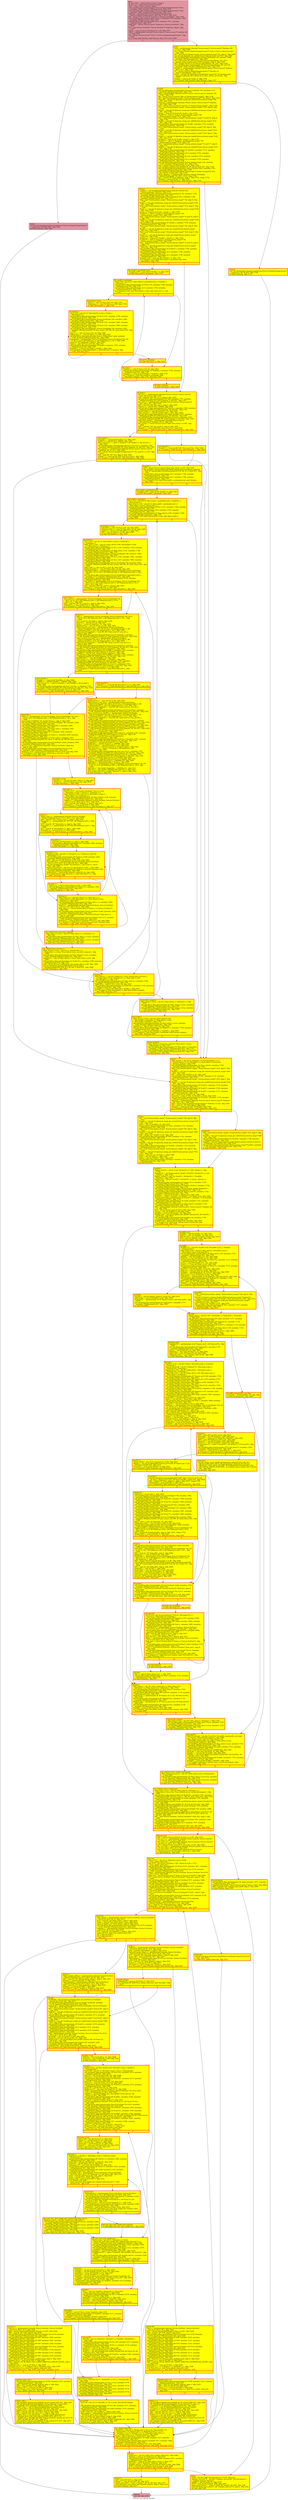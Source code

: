 digraph "CFG for 'vnc_refresh' function" {
	label="CFG for 'vnc_refresh' function";

	Node0x556a5682d0d0 [shape=record,color="#b70d28ff", style=filled, fillcolor="#b70d2870",label="{entry:\l  %_now.i.i28.i.i = alloca %struct.timeval, align 8\l  %_now.i.i.i.i = alloca %struct.timeval, align 8\l  %tv.i = alloca %struct.timeval, align 8\l  call void @llvm.dbg.value(metadata %struct.DisplayChangeListener* %dcl,\l... metadata !1664, metadata !DIExpression()), !dbg !1674\l  call void @llvm.dbg.value(metadata %struct.DisplayChangeListener* %dcl,\l... metadata !1666, metadata !DIExpression()), !dbg !1675\l  %add.ptr = getelementptr %struct.DisplayChangeListener,\l... %struct.DisplayChangeListener* %dcl, i64 -2, i32 4, !dbg !1676\l  %0 = bitcast %struct.anon.6* %add.ptr to %struct.VncDisplay*, !dbg !1676\l  call void @llvm.dbg.value(metadata %struct.VncDisplay* %0, metadata !1665,\l... metadata !DIExpression()), !dbg !1674\l  call void @llvm.dbg.value(metadata i32 0, metadata !1671, metadata\l... !DIExpression()), !dbg !1674\l  %tqh_first = bitcast %struct.anon.6* %add.ptr to %struct.VncState**, !dbg\l... !1677\l  %1 = load %struct.VncState*, %struct.VncState** %tqh_first, align 8, !dbg\l... !1677\l  %cmp = icmp eq %struct.VncState* %1, null, !dbg !1677\l  %dcl1 = getelementptr inbounds %struct.anon.6, %struct.anon.6* %add.ptr, i64\l... 4, !dbg !1674\l  %2 = bitcast %struct.anon.6* %dcl1 to %struct.DisplayChangeListener*, !dbg\l... !1674\l  br i1 %cmp, label %if.then, label %if.end, !dbg !1679, !prof !1680\l|{<s0>T|<s1>F}}"];
	Node0x556a5682d0d0:s0 -> Node0x556a56c763b0;
	Node0x556a5682d0d0:s1 -> Node0x556a56c76420;
	Node0x556a56c763b0 [shape=record,color="#b70d28ff", style=filled, fillcolor="#b70d2870",label="{if.then:                                          \l  tail call void @update_displaychangelistener(%struct.DisplayChangeListener*\l... nonnull %2, i64 3000) #21, !dbg !1681\l  br label %cleanup, !dbg !1683\l}"];
	Node0x556a56c763b0 -> Node0x556a56c76fc0;
	Node0x556a56c76420 [shape=record,penwidth=3.0, style="filled", color="red", fillcolor="yellow",label="{if.end:                                           \l  %con = getelementptr inbounds %struct.anon.6, %struct.anon.6* %add.ptr, i64\l... 5, i32 1, !dbg !1684\l  %3 = bitcast %struct.DisplayChangeListener*** %con to %struct.QemuConsole**,\l... !dbg !1684\l  %4 = load %struct.QemuConsole*, %struct.QemuConsole** %3, align 8, !dbg !1684\l  tail call void @graphic_hw_update(%struct.QemuConsole* %4) #21, !dbg !1685\l  call void @llvm.dbg.value(metadata %struct.VncDisplay* %0, metadata !1686,\l... metadata !DIExpression()) #21, !dbg !1699\l  %5 = load atomic i64, i64* bitcast (i32 (%struct.QemuMutex*, i8*, i32)**\l... @qemu_mutex_trylock_func to i64*) monotonic, align 8, !dbg !1702\l  %6 = inttoptr i64 %5 to i32 (%struct.QemuMutex*, i8*, i32)*, !dbg !1702\l  call void @llvm.dbg.value(metadata i32 (%struct.QemuMutex*, i8*, i32)* %6,\l... metadata !1692, metadata !DIExpression()) #21, !dbg !1704\l  %mutex.i = getelementptr inbounds %struct.anon.6, %struct.anon.6* %add.ptr,\l... i64 9, i32 1, !dbg !1705\l  %7 = bitcast %struct.DisplayChangeListener*** %mutex.i to\l... %struct.QemuMutex*, !dbg !1705\l  %call.i = tail call i32 %6(%struct.QemuMutex* nonnull %7, i8* getelementptr\l... inbounds ([58 x i8], [58 x i8]* @.str.70, i64 0, i64 0), i32 45) #21, !dbg\l... !1705\l  %tobool = icmp eq i32 %call.i, 0, !dbg !1706\l  br i1 %tobool, label %if.end5, label %if.then3, !dbg !1707\l|{<s0>T|<s1>F}}"];
	Node0x556a56c76420:s0 -> Node0x556a56c778c0;
	Node0x556a56c76420:s1 -> Node0x556a56c77850;
	Node0x556a56c77850 [shape=record,penwidth=3.0, style="filled", color="red", fillcolor="yellow",label="{if.then3:                                         \l  tail call void @update_displaychangelistener(%struct.DisplayChangeListener*\l... nonnull %2, i64 30) #21, !dbg !1708\l  br label %cleanup, !dbg !1710\l}"];
	Node0x556a56c77850 -> Node0x556a56c76fc0;
	Node0x556a56c778c0 [shape=record,penwidth=3.0, style="filled", color="red", fillcolor="yellow",label="{if.end5:                                          \l  call void @llvm.dbg.value(metadata %struct.VncDisplay* %0, metadata !1711,\l... metadata !DIExpression()) #21, !dbg !1744\l  %fb.i = getelementptr inbounds %struct.anon.6, %struct.anon.6* %add.ptr, i64\l... 17807, !dbg !1746\l  %8 = bitcast %struct.anon.6* %fb.i to %union.pixman_image**, !dbg !1746\l  %9 = load %union.pixman_image*, %union.pixman_image** %8, align 8, !dbg !1746\l  %call.i58 = tail call i32 @pixman_image_get_width(%union.pixman_image* %9)\l... #21, !dbg !1746\l  %server.i = getelementptr inbounds %struct.anon.6, %struct.anon.6* %add.ptr,\l... i64 17808, !dbg !1746\l  %10 = bitcast %struct.anon.6* %server.i to %union.pixman_image**, !dbg !1746\l  %11 = load %union.pixman_image*, %union.pixman_image** %10, align 8, !dbg\l... !1746\l  %call1.i = tail call i32 @pixman_image_get_width(%union.pixman_image* %11)\l... #21, !dbg !1746\l  %cmp.i = icmp slt i32 %call.i58, %call1.i, !dbg !1746\l  %.sink176 = select i1 %cmp.i, %union.pixman_image** %8,\l... %union.pixman_image** %10, !dbg !1746\l  %12 = load %union.pixman_image*, %union.pixman_image** %.sink176, align 8,\l... !dbg !1746\l  %call6.i = tail call i32 @pixman_image_get_width(%union.pixman_image* %12)\l... #21, !dbg !1746\l  call void @llvm.dbg.value(metadata i32 %call6.i, metadata !1714, metadata\l... !DIExpression()) #21, !dbg !1744\l  %13 = load %union.pixman_image*, %union.pixman_image** %8, align 8, !dbg\l... !1747\l  %call9.i = tail call i32 @pixman_image_get_height(%union.pixman_image* %13)\l... #21, !dbg !1747\l  %14 = load %union.pixman_image*, %union.pixman_image** %10, align 8, !dbg\l... !1747\l  %call11.i = tail call i32 @pixman_image_get_height(%union.pixman_image* %14)\l... #21, !dbg !1747\l  %cmp12.i = icmp slt i32 %call9.i, %call11.i, !dbg !1747\l  %.sink177 = select i1 %cmp12.i, %union.pixman_image** %8,\l... %union.pixman_image** %10, !dbg !1747\l  %15 = load %union.pixman_image*, %union.pixman_image** %.sink177, align 8,\l... !dbg !1747\l  %call19.i = tail call i32 @pixman_image_get_height(%union.pixman_image* %15)\l... #21, !dbg !1747\l  call void @llvm.dbg.value(metadata i32 %call19.i, metadata !1715, metadata\l... !DIExpression()) #21, !dbg !1744\l  call void @llvm.dbg.value(metadata i32 0, metadata !1721, metadata\l... !DIExpression()) #21, !dbg !1744\l  call void @llvm.dbg.value(metadata i8* null, metadata !1722, metadata\l... !DIExpression()) #21, !dbg !1744\l  call void @llvm.dbg.value(metadata i32 0, metadata !1725, metadata\l... !DIExpression()) #21, !dbg !1744\l  call void @llvm.dbg.value(metadata %union.pixman_image* null, metadata\l... !1726, metadata !DIExpression()) #21, !dbg !1744\l  %16 = bitcast %struct.timeval* %tv.i to i8*, !dbg !1748\l  call void @llvm.lifetime.start.p0i8(i64 16, i8* nonnull %16) #21, !dbg !1748\l  call void @llvm.dbg.declare(metadata %struct.timeval* %tv.i, metadata !1727,\l... metadata !DIExpression()) #21, !dbg !1749\l  call void @llvm.memset.p0i8.i64(i8* nonnull align 8 dereferenceable(16) %16,\l... i8 0, i64 16, i1 false) #21, !dbg !1749\l  %non_adaptive.i = getelementptr inbounds %struct.VncDisplay,\l... %struct.VncDisplay* %0, i64 0, i32 31, !dbg !1750\l  %17 = load i8, i8* %non_adaptive.i, align 1, !dbg !1750, !range !1752\l  %tobool.i = icmp eq i8 %17, 0, !dbg !1750\l  br i1 %tobool.i, label %if.then.i, label %if.end.i, !dbg !1753\l|{<s0>T|<s1>F}}"];
	Node0x556a56c778c0:s0 -> Node0x556a56cb56e0;
	Node0x556a56c778c0:s1 -> Node0x556a56ce2440;
	Node0x556a56cb56e0 [shape=record,penwidth=3.0, style="filled", color="red", fillcolor="yellow",label="{if.then.i:                                        \l  %call22.i = call i32 @gettimeofday(%struct.timeval* nonnull %tv.i,\l... %struct.timezone* null) #21, !dbg !1754\l  call void @llvm.dbg.value(metadata %struct.VncDisplay* %0, metadata !1756,\l... metadata !DIExpression()) #21, !dbg !1787\l  call void @llvm.dbg.value(metadata %struct.timeval* %tv.i, metadata !1762,\l... metadata !DIExpression()) #21, !dbg !1787\l  %18 = load %union.pixman_image*, %union.pixman_image** %8, align 8, !dbg\l... !1789\l  %call.i.i = tail call i32 @pixman_image_get_width(%union.pixman_image* %18)\l... #21, !dbg !1789\l  %19 = load %union.pixman_image*, %union.pixman_image** %10, align 8, !dbg\l... !1789\l  %call1.i.i = tail call i32 @pixman_image_get_width(%union.pixman_image* %19)\l... #21, !dbg !1789\l  %cmp.i.i = icmp slt i32 %call.i.i, %call1.i.i, !dbg !1789\l  %.sink178 = select i1 %cmp.i.i, %union.pixman_image** %8,\l... %union.pixman_image** %10, !dbg !1789\l  %20 = load %union.pixman_image*, %union.pixman_image** %.sink178, align 8,\l... !dbg !1789\l  %call6.i.i = tail call i32 @pixman_image_get_width(%union.pixman_image* %20)\l... #21, !dbg !1789\l  call void @llvm.dbg.value(metadata i32 %call6.i.i, metadata !1763, metadata\l... !DIExpression()) #21, !dbg !1787\l  %21 = load %union.pixman_image*, %union.pixman_image** %8, align 8, !dbg\l... !1790\l  %call9.i.i = tail call i32 @pixman_image_get_height(%union.pixman_image*\l... %21) #21, !dbg !1790\l  %22 = load %union.pixman_image*, %union.pixman_image** %10, align 8, !dbg\l... !1790\l  %call11.i.i = tail call i32 @pixman_image_get_height(%union.pixman_image*\l... %22) #21, !dbg !1790\l  %cmp12.i.i = icmp slt i32 %call9.i.i, %call11.i.i, !dbg !1790\l  %.sink179 = select i1 %cmp12.i.i, %union.pixman_image** %8,\l... %union.pixman_image** %10, !dbg !1790\l  %23 = load %union.pixman_image*, %union.pixman_image** %.sink179, align 8,\l... !dbg !1790\l  %call19.i.i = tail call i32 @pixman_image_get_height(%union.pixman_image*\l... %23) #21, !dbg !1790\l  call void @llvm.dbg.value(metadata i32 %call19.i.i, metadata !1764, metadata\l... !DIExpression()) #21, !dbg !1787\l  call void @llvm.dbg.value(metadata i32 0, metadata !1768, metadata\l... !DIExpression()) #21, !dbg !1787\l  call void @llvm.dbg.value(metadata i32 0, metadata !1766, metadata\l... !DIExpression()) #21, !dbg !1787\l  %cmp22.i.i152 = icmp sgt i32 %call19.i.i, 0, !dbg !1791\l  br i1 %cmp22.i.i152, label %for.cond23.i.i.preheader.lr.ph, label\l... %do.body.i.i, !dbg !1792\l|{<s0>T|<s1>F}}"];
	Node0x556a56cb56e0:s0 -> Node0x556a56a93520;
	Node0x556a56cb56e0:s1 -> Node0x556a56c896a0;
	Node0x556a56a93520 [shape=record,penwidth=3.0, style="filled", color="red", fillcolor="yellow",label="{for.cond23.i.i.preheader.lr.ph:                   \l  %cmp24.i.i150 = icmp sgt i32 %call6.i.i, 0, !dbg !1793\l  br label %for.cond23.i.i.preheader, !dbg !1792\l}"];
	Node0x556a56a93520 -> Node0x556a5689ef20;
	Node0x556a5689ef20 [shape=record,penwidth=3.0, style="filled", color="red", fillcolor="yellow",label="{for.cond23.i.i.preheader:                         \l  %y.0.i.i153 = phi i32 [ 0, %for.cond23.i.i.preheader.lr.ph ], [ %add28.i.i,\l... %for.inc27.i.i ]\l  call void @llvm.dbg.value(metadata i32 %y.0.i.i153, metadata !1766, metadata\l... !DIExpression()) #21, !dbg !1787\l  call void @llvm.dbg.value(metadata i32 0, metadata !1765, metadata\l... !DIExpression()) #21, !dbg !1787\l  br i1 %cmp24.i.i150, label %for.body25.i.i.lr.ph, label %for.inc27.i.i, !dbg\l... !1794\l|{<s0>T|<s1>F}}"];
	Node0x556a5689ef20:s0 -> Node0x556a569bcac0;
	Node0x556a5689ef20:s1 -> Node0x556a56b078e0;
	Node0x556a569bcac0 [shape=record,penwidth=3.0, style="filled", color="red", fillcolor="yellow",label="{for.body25.i.i.lr.ph:                             \l  %div.i.i.i = sdiv i32 %y.0.i.i153, 64, !dbg !1795\l  %idxprom.i.i.i = sext i32 %div.i.i.i to i64, !dbg !1795\l  br label %for.body25.i.i, !dbg !1794\l}"];
	Node0x556a569bcac0 -> Node0x556a56d23470;
	Node0x556a56d23470 [shape=record,penwidth=3.0, style="filled", color="red", fillcolor="yellow",label="{for.body25.i.i:                                   \l  %x.0.i.i151 = phi i32 [ 0, %for.body25.i.i.lr.ph ], [ %add.i.i,\l... %for.body25.i.i ]\l  call void @llvm.dbg.value(metadata i32 %x.0.i.i151, metadata !1765, metadata\l... !DIExpression()) #21, !dbg !1787\l  call void @llvm.dbg.value(metadata %struct.VncDisplay* %0, metadata !1800,\l... metadata !DIExpression()) #21, !dbg !1795\l  call void @llvm.dbg.value(metadata i32 %x.0.i.i151, metadata !1801, metadata\l... !DIExpression()) #21, !dbg !1795\l  call void @llvm.dbg.value(metadata i32 %y.0.i.i153, metadata !1802, metadata\l... !DIExpression()) #21, !dbg !1795\l  call void @llvm.dbg.value(metadata %struct.VncDisplay* %0, metadata !1803,\l... metadata !DIExpression(DW_OP_plus_uconst, 224, DW_OP_stack_value)) #21, !dbg\l... !1795\l  %div1.i.i.i = sdiv i32 %x.0.i.i151, 64, !dbg !1806\l  %idxprom2.i.i.i = sext i32 %div1.i.i.i to i64, !dbg !1807\l  call void @llvm.dbg.value(metadata %struct.VncRectStat* undef, metadata\l... !1769, metadata !DIExpression()) #21, !dbg !1808\l  %updated.i.i = getelementptr %struct.VncDisplay, %struct.VncDisplay* %0, i64\l... 0, i32 19, i32 2, i64 %idxprom.i.i.i, i64 %idxprom2.i.i.i, i32 3, !dbg !1809\l  store i8 0, i8* %updated.i.i, align 8, !dbg !1810\l  %add.i.i = add i32 %x.0.i.i151, 64, !dbg !1811\l  call void @llvm.dbg.value(metadata i32 %add.i.i, metadata !1765, metadata\l... !DIExpression()) #21, !dbg !1787\l  %cmp24.i.i = icmp slt i32 %add.i.i, %call6.i.i, !dbg !1812\l  br i1 %cmp24.i.i, label %for.body25.i.i, label %for.inc27.i.i.loopexit, !dbg\l... !1794, !llvm.loop !1813\l|{<s0>T|<s1>F}}"];
	Node0x556a56d23470:s0 -> Node0x556a56d23470;
	Node0x556a56d23470:s1 -> Node0x556a56cc6e70;
	Node0x556a56cc6e70 [shape=record,penwidth=3.0, style="filled", color="red", fillcolor="yellow",label="{for.inc27.i.i.loopexit:                           \l  br label %for.inc27.i.i, !dbg !1815\l}"];
	Node0x556a56cc6e70 -> Node0x556a56b078e0;
	Node0x556a56b078e0 [shape=record,penwidth=3.0, style="filled", color="red", fillcolor="yellow",label="{for.inc27.i.i:                                    \l  %add28.i.i = add i32 %y.0.i.i153, 64, !dbg !1815\l  call void @llvm.dbg.value(metadata i32 %add28.i.i, metadata !1766, metadata\l... !DIExpression()) #21, !dbg !1787\l  %cmp22.i.i = icmp slt i32 %add28.i.i, %call19.i.i, !dbg !1791\l  br i1 %cmp22.i.i, label %for.cond23.i.i.preheader, label\l... %do.body.i.i.loopexit, !dbg !1792, !llvm.loop !1816\l|{<s0>T|<s1>F}}"];
	Node0x556a56b078e0:s0 -> Node0x556a5689ef20;
	Node0x556a56b078e0:s1 -> Node0x556a56cb3e20;
	Node0x556a56cb3e20 [shape=record,penwidth=3.0, style="filled", color="red", fillcolor="yellow",label="{do.body.i.i.loopexit:                             \l  br label %do.body.i.i, !dbg !1818\l}"];
	Node0x556a56cb3e20 -> Node0x556a56c896a0;
	Node0x556a56c896a0 [shape=record,penwidth=3.0, style="filled", color="red", fillcolor="yellow",label="{do.body.i.i:                                      \l  %tv_sec.i.i = getelementptr inbounds %struct.timeval, %struct.timeval*\l... %tv.i, i64 0, i32 0, !dbg !1818\l  %24 = load i64, i64* %tv_sec.i.i, align 8, !dbg !1818\l  call void @llvm.dbg.value(metadata i64 %24, metadata !1767, metadata\l... !DIExpression(DW_OP_LLVM_fragment, 0, 64)) #21, !dbg !1787\l  %tv_usec.i.i = getelementptr inbounds %struct.timeval, %struct.timeval*\l... %tv.i, i64 0, i32 1, !dbg !1818\l  %25 = load i64, i64* %tv_usec.i.i, align 8, !dbg !1818\l  %sub31.i.i = add i64 %25, -500000, !dbg !1818\l  call void @llvm.dbg.value(metadata i64 %sub31.i.i, metadata !1767, metadata\l... !DIExpression(DW_OP_LLVM_fragment, 64, 64)) #21, !dbg !1787\l  %sub31.lobit.i.i = ashr i64 %sub31.i.i, 63, !dbg !1818\l  %res.sroa.0.0.i.i = add i64 %sub31.lobit.i.i, %24, !dbg !1818\l  call void @llvm.dbg.value(metadata i64 undef, metadata !1767, metadata\l... !DIExpression(DW_OP_LLVM_fragment, 64, 64)) #21, !dbg !1787\l  call void @llvm.dbg.value(metadata i64 %res.sroa.0.0.i.i, metadata !1767,\l... metadata !DIExpression(DW_OP_LLVM_fragment, 0, 64)) #21, !dbg !1787\l  %last_freq_check.i.i = getelementptr inbounds %struct.anon.6,\l... %struct.anon.6* %add.ptr, i64 14, !dbg !1820\l  %tv_sec39.i.i = bitcast %struct.anon.6* %last_freq_check.i.i to i64*, !dbg\l... !1820\l  %26 = load i64, i64* %tv_sec39.i.i, align 8, !dbg !1820\l  %cmp41.i.i = icmp eq i64 %26, %res.sroa.0.0.i.i, !dbg !1820\l  br i1 %cmp41.i.i, label %cond.true42.i.i, label %cond.false48.i.i, !dbg !1822\l|{<s0>T|<s1>F}}"];
	Node0x556a56c896a0:s0 -> Node0x556a56d7a180;
	Node0x556a56c896a0:s1 -> Node0x556a56bd2af0;
	Node0x556a56d7a180 [shape=record,penwidth=3.0, style="filled", color="red", fillcolor="yellow",label="{cond.true42.i.i:                                  \l  %cmp34.i.i = icmp slt i64 %sub31.i.i, 0, !dbg !1823\l  %add37.i.i = add i64 %25, 500000, !dbg !1818\l  %res.sroa.16.0.i.i = select i1 %cmp34.i.i, i64 %add37.i.i, i64 %sub31.i.i,\l... !dbg !1818\l  call void @llvm.dbg.value(metadata i64 %res.sroa.16.0.i.i, metadata !1767,\l... metadata !DIExpression(DW_OP_LLVM_fragment, 64, 64)) #21, !dbg !1787\l  %tv_usec45.i.i = getelementptr inbounds %struct.anon.6, %struct.anon.6*\l... %add.ptr, i64 14, i32 1, !dbg !1820\l  %27 = bitcast %struct.DisplayChangeListener*** %tv_usec45.i.i to i64*, !dbg\l... !1820\l  %28 = load i64, i64* %27, align 8, !dbg !1820\l  %cmp47.i.i = icmp sgt i64 %28, %res.sroa.16.0.i.i, !dbg !1820\l  br i1 %cmp47.i.i, label %if.end.i, label %if.end55.i.i, !dbg !1820\l|{<s0>T|<s1>F}}"];
	Node0x556a56d7a180:s0 -> Node0x556a56ce2440;
	Node0x556a56d7a180:s1 -> Node0x556a5699d810;
	Node0x556a56bd2af0 [shape=record,penwidth=3.0, style="filled", color="red", fillcolor="yellow",label="{cond.false48.i.i:                                 \l  %cmp53.i.i = icmp sgt i64 %26, %res.sroa.0.0.i.i, !dbg !1820\l  br i1 %cmp53.i.i, label %if.end.i, label %if.end55.i.i, !dbg !1822\l|{<s0>T|<s1>F}}"];
	Node0x556a56bd2af0:s0 -> Node0x556a56ce2440;
	Node0x556a56bd2af0:s1 -> Node0x556a5699d810;
	Node0x556a5699d810 [shape=record,penwidth=3.0, style="filled", color="red", fillcolor="yellow",label="{if.end55.i.i:                                     \l  %29 = bitcast %struct.anon.6* %last_freq_check.i.i to i8*, !dbg !1825\l  call void @llvm.memcpy.p0i8.p0i8.i64(i8* nonnull align 8 dereferenceable(16)\l... %29, i8* nonnull align 8 dereferenceable(16) %16, i64 16, i1 false) #21, !dbg\l... !1825\l  call void @llvm.dbg.value(metadata i32 0, metadata !1766, metadata\l... !DIExpression()) #21, !dbg !1787\l  call void @llvm.dbg.value(metadata i32 0, metadata !1768, metadata\l... !DIExpression()) #21, !dbg !1787\l  br i1 %cmp22.i.i152, label %for.cond61.i.i.preheader.lr.ph, label %if.end.i,\l... !dbg !1826\l|{<s0>T|<s1>F}}"];
	Node0x556a5699d810:s0 -> Node0x556a569c9040;
	Node0x556a5699d810:s1 -> Node0x556a56ce2440;
	Node0x556a569c9040 [shape=record,penwidth=3.0, style="filled", color="red", fillcolor="yellow",label="{for.cond61.i.i.preheader.lr.ph:                   \l  %cmp62.i.i140 = icmp sgt i32 %call6.i.i, 0, !dbg !1827\l  br label %for.cond61.i.i.preheader, !dbg !1826\l}"];
	Node0x556a569c9040 -> Node0x556a56affd90;
	Node0x556a56affd90 [shape=record,penwidth=3.0, style="filled", color="red", fillcolor="yellow",label="{for.cond61.i.i.preheader:                         \l  %y.1.i.i147 = phi i32 [ 0, %for.cond61.i.i.preheader.lr.ph ], [ %add161.i.i,\l... %for.inc160.i.i ]\l  %has_dirty.0.i.i146 = phi i32 [ 0, %for.cond61.i.i.preheader.lr.ph ], [\l... %has_dirty.1.i.i.lcssa, %for.inc160.i.i ]\l  call void @llvm.dbg.value(metadata i32 %y.1.i.i147, metadata !1766, metadata\l... !DIExpression()) #21, !dbg !1787\l  call void @llvm.dbg.value(metadata i32 0, metadata !1765, metadata\l... !DIExpression()) #21, !dbg !1787\l  call void @llvm.dbg.value(metadata i32 %has_dirty.0.i.i146, metadata !1768,\l... metadata !DIExpression()) #21, !dbg !1787\l  br i1 %cmp62.i.i140, label %for.body63.i.i.lr.ph, label %for.inc160.i.i,\l... !dbg !1828\l|{<s0>T|<s1>F}}"];
	Node0x556a56affd90:s0 -> Node0x556a56a57c90;
	Node0x556a56affd90:s1 -> Node0x556a56a8b520;
	Node0x556a56a57c90 [shape=record,penwidth=3.0, style="filled", color="red", fillcolor="yellow",label="{for.body63.i.i.lr.ph:                             \l  %div.i260.i.i = sdiv i32 %y.1.i.i147, 64, !dbg !1829\l  %idxprom.i261.i.i = sext i32 %div.i260.i.i to i64, !dbg !1829\l  %mul.i.i.i = shl nsw i32 %div.i260.i.i, 6, !dbg !1831\l  %30 = sext i32 %mul.i.i.i to i64, !dbg !1828\l  br label %for.body63.i.i, !dbg !1828\l}"];
	Node0x556a56a57c90 -> Node0x556a56c9d040;
	Node0x556a56c9d040 [shape=record,penwidth=3.0, style="filled", color="red", fillcolor="yellow",label="{for.body63.i.i:                                   \l  %x.1.i.i143 = phi i32 [ 0, %for.body63.i.i.lr.ph ], [ %add158.i.i,\l... %cleanup.i.i ]\l  %has_dirty.1.i.i141 = phi i32 [ %has_dirty.0.i.i146, %for.body63.i.i.lr.ph\l... ], [ %has_dirty.2.i.i, %cleanup.i.i ]\l  call void @llvm.dbg.value(metadata i32 %x.1.i.i143, metadata !1765, metadata\l... !DIExpression()) #21, !dbg !1787\l  call void @llvm.dbg.value(metadata i32 %has_dirty.1.i.i141, metadata !1768,\l... metadata !DIExpression()) #21, !dbg !1787\l  call void @llvm.dbg.value(metadata %struct.VncDisplay* %0, metadata !1800,\l... metadata !DIExpression()) #21, !dbg !1829\l  call void @llvm.dbg.value(metadata i32 %x.1.i.i143, metadata !1801, metadata\l... !DIExpression()) #21, !dbg !1829\l  call void @llvm.dbg.value(metadata i32 %y.1.i.i147, metadata !1802, metadata\l... !DIExpression()) #21, !dbg !1829\l  call void @llvm.dbg.value(metadata %struct.VncDisplay* %0, metadata !1803,\l... metadata !DIExpression(DW_OP_plus_uconst, 224, DW_OP_stack_value)) #21, !dbg\l... !1829\l  %div1.i262.i.i = sdiv i32 %x.1.i.i143, 64, !dbg !1850\l  %idxprom2.i263.i.i = sext i32 %div1.i262.i.i to i64, !dbg !1851\l  %arrayidx3.i264.i.i = getelementptr %struct.VncDisplay, %struct.VncDisplay*\l... %0, i64 0, i32 19, i32 2, i64 %idxprom.i261.i.i, i64 %idxprom2.i263.i.i, !dbg\l... !1851\l  call void @llvm.dbg.value(metadata %struct.VncRectStat* %arrayidx3.i264.i.i,\l... metadata !1777, metadata !DIExpression()) #21, !dbg !1852\l  call void @llvm.dbg.value(metadata i32 10, metadata !1784, metadata\l... !DIExpression()) #21, !dbg !1852\l  %tv_sec67.i.i = getelementptr %struct.VncDisplay, %struct.VncDisplay* %0,\l... i64 0, i32 19, i32 2, i64 %idxprom.i261.i.i, i64 %idxprom2.i263.i.i, i32 0,\l... i64 9, i32 0, !dbg !1853\l  %31 = load i64, i64* %tv_sec67.i.i, align 8, !dbg !1853\l  %tobool.i.i = icmp eq i64 %31, 0, !dbg !1853\l  br i1 %tobool.i.i, label %lor.lhs.false.i.i, label %if.end75.i.i, !dbg !1853\l|{<s0>T|<s1>F}}"];
	Node0x556a56c9d040:s0 -> Node0x556a56d7a050;
	Node0x556a56c9d040:s1 -> Node0x556a56cd42a0;
	Node0x556a56d7a050 [shape=record,penwidth=3.0, style="filled", color="red", fillcolor="yellow",label="{lor.lhs.false.i.i:                                \l  %tv_usec72.i.i = getelementptr %struct.VncDisplay, %struct.VncDisplay* %0,\l... i64 0, i32 19, i32 2, i64 %idxprom.i261.i.i, i64 %idxprom2.i263.i.i, i32 0,\l... i64 9, i32 1, !dbg !1853\l  %32 = load i64, i64* %tv_usec72.i.i, align 8, !dbg !1853\l  %tobool73.i.i = icmp eq i64 %32, 0, !dbg !1853\l  br i1 %tobool73.i.i, label %cleanup.i.i, label %if.end75.i.i, !dbg !1855\l|{<s0>T|<s1>F}}"];
	Node0x556a56d7a050:s0 -> Node0x556a56d18030;
	Node0x556a56d7a050:s1 -> Node0x556a56cd42a0;
	Node0x556a56cd42a0 [shape=record,penwidth=3.0, style="filled", color="red", fillcolor="yellow",label="{if.end75.i.i:                                     \l  %idx.i.i = getelementptr %struct.VncDisplay, %struct.VncDisplay* %0, i64 0,\l... i32 19, i32 2, i64 %idxprom.i261.i.i, i64 %idxprom2.i263.i.i, i32 1, !dbg\l... !1856\l  %33 = load i32, i32* %idx.i.i, align 8, !dbg !1856\l  %sub78.i.i = add i32 %33, 9, !dbg !1857\l  %rem.i.i = srem i32 %sub78.i.i, 10, !dbg !1858\l  %idxprom79.i.i = sext i32 %rem.i.i to i64, !dbg !1859\l  %max.sroa.0.0..sroa_idx.i.i = getelementptr %struct.VncDisplay,\l... %struct.VncDisplay* %0, i64 0, i32 19, i32 2, i64 %idxprom.i261.i.i, i64\l... %idxprom2.i263.i.i, i32 0, i64 %idxprom79.i.i, i32 0, !dbg !1859\l  %max.sroa.0.0.copyload.i.i = load i64, i64* %max.sroa.0.0..sroa_idx.i.i,\l... align 8, !dbg !1859\l  call void @llvm.dbg.value(metadata i64 %max.sroa.0.0.copyload.i.i, metadata\l... !1786, metadata !DIExpression(DW_OP_LLVM_fragment, 0, 64)) #21, !dbg !1852\l  %max.sroa.6.0..sroa_idx174.i.i = getelementptr %struct.VncDisplay,\l... %struct.VncDisplay* %0, i64 0, i32 19, i32 2, i64 %idxprom.i261.i.i, i64\l... %idxprom2.i263.i.i, i32 0, i64 %idxprom79.i.i, i32 1, !dbg !1859\l  %max.sroa.6.0.copyload.i.i = load i64, i64* %max.sroa.6.0..sroa_idx174.i.i,\l... align 8, !dbg !1859\l  call void @llvm.dbg.value(metadata i64 %max.sroa.6.0.copyload.i.i, metadata\l... !1786, metadata !DIExpression(DW_OP_LLVM_fragment, 64, 64)) #21, !dbg !1852\l  %sub84.i.i = sub i64 %24, %max.sroa.0.0.copyload.i.i, !dbg !1860\l  call void @llvm.dbg.value(metadata i64 %sub84.i.i, metadata !1767, metadata\l... !DIExpression(DW_OP_LLVM_fragment, 0, 64)) #21, !dbg !1787\l  %sub88.i.i = sub i64 %25, %max.sroa.6.0.copyload.i.i, !dbg !1860\l  call void @llvm.dbg.value(metadata i64 %sub88.i.i, metadata !1767, metadata\l... !DIExpression(DW_OP_LLVM_fragment, 64, 64)) #21, !dbg !1787\l  %sub88.lobit.i.i = ashr i64 %sub88.i.i, 63, !dbg !1860\l  %res.sroa.0.1.i.i = add i64 %sub88.lobit.i.i, %sub84.i.i, !dbg !1860\l  call void @llvm.dbg.value(metadata i64 undef, metadata !1767, metadata\l... !DIExpression(DW_OP_LLVM_fragment, 64, 64)) #21, !dbg !1787\l  call void @llvm.dbg.value(metadata i64 %res.sroa.0.1.i.i, metadata !1767,\l... metadata !DIExpression(DW_OP_LLVM_fragment, 0, 64)) #21, !dbg !1787\l  %cmp101.i.i = icmp eq i64 %res.sroa.0.1.i.i, 2, !dbg !1862\l  br i1 %cmp101.i.i, label %cond.true102.i.i, label %cond.false105.i.i, !dbg\l... !1863\l|{<s0>T|<s1>F}}"];
	Node0x556a56cd42a0:s0 -> Node0x556a568b6bf0;
	Node0x556a56cd42a0:s1 -> Node0x556a56c90ad0;
	Node0x556a568b6bf0 [shape=record,penwidth=3.0, style="filled", color="red", fillcolor="yellow",label="{cond.true102.i.i:                                 \l  %cmp91.i.i = icmp slt i64 %sub88.i.i, 0, !dbg !1864\l  %add96.i.i = add i64 %sub88.i.i, 1000000, !dbg !1860\l  %res.sroa.16.1.i.i = select i1 %cmp91.i.i, i64 %add96.i.i, i64 %sub88.i.i,\l... !dbg !1860\l  call void @llvm.dbg.value(metadata i64 %res.sroa.16.1.i.i, metadata !1767,\l... metadata !DIExpression(DW_OP_LLVM_fragment, 64, 64)) #21, !dbg !1787\l  %cmp104.i.i = icmp sgt i64 %res.sroa.16.1.i.i, 0, !dbg !1862\l  br i1 %cmp104.i.i, label %if.then108.i.i, label %if.end112.i.i, !dbg !1862\l|{<s0>T|<s1>F}}"];
	Node0x556a568b6bf0:s0 -> Node0x556a56af6420;
	Node0x556a568b6bf0:s1 -> Node0x556a56bd41f0;
	Node0x556a56c90ad0 [shape=record,penwidth=3.0, style="filled", color="red", fillcolor="yellow",label="{cond.false105.i.i:                                \l  %cmp107.i.i = icmp sgt i64 %res.sroa.0.1.i.i, 2, !dbg !1862\l  br i1 %cmp107.i.i, label %if.then108.i.i, label %if.end112.i.i, !dbg !1863\l|{<s0>T|<s1>F}}"];
	Node0x556a56c90ad0:s0 -> Node0x556a56af6420;
	Node0x556a56c90ad0:s1 -> Node0x556a56bd41f0;
	Node0x556a56af6420 [shape=record,penwidth=3.0, style="filled", color="red", fillcolor="yellow",label="{if.then108.i.i:                                   \l  %freq.i.i = getelementptr %struct.VncDisplay, %struct.VncDisplay* %0, i64 0,\l... i32 19, i32 2, i64 %idxprom.i261.i.i, i64 %idxprom2.i263.i.i, i32 2, !dbg\l... !1866\l  store double 0.000000e+00, double* %freq.i.i, align 8, !dbg !1867\l  call void @llvm.dbg.value(metadata %struct.VncDisplay* %0, metadata !1836,\l... metadata !DIExpression()) #21, !dbg !1831\l  call void @llvm.dbg.value(metadata i32 %div.i260.i.i, metadata !1840,\l... metadata !DIExpression()) #21, !dbg !1831\l  call void @llvm.dbg.value(metadata i32 %div1.i262.i.i, metadata !1841,\l... metadata !DIExpression()) #21, !dbg !1831\l  call void @llvm.dbg.value(metadata i32 0, metadata !1842, metadata\l... !DIExpression()) #21, !dbg !1831\l  call void @llvm.dbg.value(metadata i32 %mul.i.i.i, metadata !1838, metadata\l... !DIExpression()) #21, !dbg !1831\l  call void @llvm.dbg.value(metadata i32 %div1.i262.i.i, metadata !1837,\l... metadata !DIExpression(DW_OP_constu, 6, DW_OP_shl, DW_OP_stack_value)) #21,\l... !dbg !1831\l  call void @llvm.dbg.value(metadata %struct.VncState* undef, metadata !1839,\l... metadata !DIExpression()) #21, !dbg !1831\l  %vs.0.i.i.i134 = load %struct.VncState*, %struct.VncState** %tqh_first,\l... align 8, !dbg !1868\l  call void @llvm.dbg.value(metadata %struct.VncState* %vs.0.i.i.i134,\l... metadata !1839, metadata !DIExpression()) #21, !dbg !1831\l  %tobool.i.i.i135 = icmp eq %struct.VncState* %vs.0.i.i.i134, null, !dbg !1869\l  br i1 %tobool.i.i.i135, label %vnc_refresh_lossy_rect.exit.i.i, label\l... %for.body.i.i.i.lr.ph, !dbg !1869\l|{<s0>T|<s1>F}}"];
	Node0x556a56af6420:s0 -> Node0x556a56ab96c0;
	Node0x556a56af6420:s1 -> Node0x556a56cba1d0;
	Node0x556a56cba1d0 [shape=record,penwidth=3.0, style="filled", color="red", fillcolor="yellow",label="{for.body.i.i.i.lr.ph:                             \l  %div20.i.i.i = shl nsw i32 %div1.i262.i.i, 2, !dbg !1870\l  %conv.i.i.i = sext i32 %div20.i.i.i to i64, !dbg !1870\l  br label %for.body.i.i.i, !dbg !1869\l}"];
	Node0x556a56cba1d0 -> Node0x556a5695a6c0;
	Node0x556a5695a6c0 [shape=record,penwidth=3.0, style="filled", color="red", fillcolor="yellow",label="{for.body.i.i.i:                                   \l  %vs.0.i.i.i137 = phi %struct.VncState* [ %vs.0.i.i.i134,\l... %for.body.i.i.i.lr.ph ], [ %vs.0.i.i.i, %cleanup.i.i.i ]\l  %has_dirty.0.i.i.i136 = phi i32 [ 0, %for.body.i.i.i.lr.ph ], [\l... %has_dirty.1.i.i.i, %cleanup.i.i.i ]\l  call void @llvm.dbg.value(metadata i32 %has_dirty.0.i.i.i136, metadata\l... !1842, metadata !DIExpression()) #21, !dbg !1831\l  %offset.i.i.i = getelementptr inbounds %struct.VncState, %struct.VncState*\l... %vs.0.i.i.i137, i64 0, i32 31, i32 2, !dbg !1874\l  %34 = load i64, i64* %offset.i.i.i, align 8, !dbg !1874\l  %tobool5.i.i.i = icmp eq i64 %34, 0, !dbg !1876\l  br i1 %tobool5.i.i.i, label %if.end.i.i.i, label %cleanup.i.i.i, !dbg !1877\l|{<s0>T|<s1>F}}"];
	Node0x556a5695a6c0:s0 -> Node0x556a56aef3f0;
	Node0x556a5695a6c0:s1 -> Node0x556a56ab1a50;
	Node0x556a56aef3f0 [shape=record,penwidth=3.0, style="filled", color="red", fillcolor="yellow",label="{if.end.i.i.i:                                     \l  %lossy_rect.i.i.i = getelementptr inbounds %struct.VncState,\l... %struct.VncState* %vs.0.i.i.i137, i64 0, i32 6, !dbg !1878\l  %35 = load i8**, i8*** %lossy_rect.i.i.i, align 8, !dbg !1878\l  %arrayidx.i.i.i = getelementptr i8*, i8** %35, i64 %idxprom.i261.i.i, !dbg\l... !1880\l  %36 = load i8*, i8** %arrayidx.i.i.i, align 8, !dbg !1880\l  %arrayidx7.i.i.i = getelementptr i8, i8* %36, i64 %idxprom2.i263.i.i, !dbg\l... !1880\l  %37 = load i8, i8* %arrayidx7.i.i.i, align 1, !dbg !1880\l  %tobool8.i.i.i = icmp eq i8 %37, 0, !dbg !1880\l  br i1 %tobool8.i.i.i, label %cleanup.i.i.i, label %if.end10.i.i.i, !dbg !1881\l|{<s0>T|<s1>F}}"];
	Node0x556a56aef3f0:s0 -> Node0x556a56ab1a50;
	Node0x556a56aef3f0:s1 -> Node0x556a56d8b3b0;
	Node0x556a56d8b3b0 [shape=record,penwidth=3.0, style="filled", color="red", fillcolor="yellow",label="{if.end10.i.i.i:                                   \l  store i8 0, i8* %arrayidx7.i.i.i, align 1, !dbg !1882\l  call void @llvm.dbg.value(metadata i32 0, metadata !1843, metadata\l... !DIExpression()) #21, !dbg !1883\l  br label %for.body17.i.i.i, !dbg !1884\l}"];
	Node0x556a56d8b3b0 -> Node0x556a56b0f410;
	Node0x556a56b0f410 [shape=record,penwidth=3.0, style="filled", color="red", fillcolor="yellow",label="{for.body17.i.i.i:                                 \l  %indvars.iv158 = phi i64 [ 0, %if.end10.i.i.i ], [ %indvars.iv.next159,\l... %for.body17.i.i.i ]\l  call void @llvm.dbg.value(metadata i64 %indvars.iv158, metadata !1843,\l... metadata !DIExpression()) #21, !dbg !1883\l  %38 = add nuw nsw i64 %indvars.iv158, %30, !dbg !1885\l  %arraydecay.i.i.i = getelementptr %struct.VncState, %struct.VncState*\l... %vs.0.i.i.i137, i64 0, i32 5, i64 %38, i64 0, !dbg !1886\l  tail call void @bitmap_set(i64* %arraydecay.i.i.i, i64 %conv.i.i.i, i64 4)\l... #21, !dbg !1887\l  %indvars.iv.next159 = add nuw nsw i64 %indvars.iv158, 1, !dbg !1888\l  call void @llvm.dbg.value(metadata i64 %indvars.iv.next159, metadata !1843,\l... metadata !DIExpression()) #21, !dbg !1883\l  %exitcond161 = icmp eq i64 %indvars.iv.next159, 64, !dbg !1889\l  br i1 %exitcond161, label %for.end.i.i.i, label %for.body17.i.i.i, !dbg\l... !1884, !llvm.loop !1890\l|{<s0>T|<s1>F}}"];
	Node0x556a56b0f410:s0 -> Node0x556a56d8ab90;
	Node0x556a56b0f410:s1 -> Node0x556a56b0f410;
	Node0x556a56d8ab90 [shape=record,penwidth=3.0, style="filled", color="red", fillcolor="yellow",label="{for.end.i.i.i:                                    \l  %inc21.i.i.i = add i32 %has_dirty.0.i.i.i136, 1, !dbg !1892\l  call void @llvm.dbg.value(metadata i32 %inc21.i.i.i, metadata !1842,\l... metadata !DIExpression()) #21, !dbg !1831\l  br label %cleanup.i.i.i, !dbg !1893\l}"];
	Node0x556a56d8ab90 -> Node0x556a56ab1a50;
	Node0x556a56ab1a50 [shape=record,penwidth=3.0, style="filled", color="red", fillcolor="yellow",label="{cleanup.i.i.i:                                    \l  %has_dirty.1.i.i.i = phi i32 [ %inc21.i.i.i, %for.end.i.i.i ], [\l... %has_dirty.0.i.i.i136, %for.body.i.i.i ], [ %has_dirty.0.i.i.i136,\l... %if.end.i.i.i ], !dbg !1831\l  call void @llvm.dbg.value(metadata i32 %has_dirty.1.i.i.i, metadata !1842,\l... metadata !DIExpression()) #21, !dbg !1831\l  %next.i.i.i = getelementptr inbounds %struct.VncState, %struct.VncState*\l... %vs.0.i.i.i137, i64 0, i32 51, !dbg !1894\l  %tqe_next.i.i.i = bitcast %union.anon.5* %next.i.i.i to %struct.VncState**,\l... !dbg !1894\l  call void @llvm.dbg.value(metadata %struct.VncState* undef, metadata !1839,\l... metadata !DIExpression()) #21, !dbg !1831\l  %vs.0.i.i.i = load %struct.VncState*, %struct.VncState** %tqe_next.i.i.i,\l... align 8, !dbg !1868\l  call void @llvm.dbg.value(metadata %struct.VncState* %vs.0.i.i.i, metadata\l... !1839, metadata !DIExpression()) #21, !dbg !1831\l  %tobool.i.i.i = icmp eq %struct.VncState* %vs.0.i.i.i, null, !dbg !1869\l  br i1 %tobool.i.i.i, label %vnc_refresh_lossy_rect.exit.i.i.loopexit, label\l... %for.body.i.i.i, !dbg !1869, !llvm.loop !1895\l|{<s0>T|<s1>F}}"];
	Node0x556a56ab1a50:s0 -> Node0x556a56aefc60;
	Node0x556a56ab1a50:s1 -> Node0x556a5695a6c0;
	Node0x556a56aefc60 [shape=record,penwidth=3.0, style="filled", color="red", fillcolor="yellow",label="{vnc_refresh_lossy_rect.exit.i.i.loopexit:         \l  %has_dirty.1.i.i.i.lcssa = phi i32 [ %has_dirty.1.i.i.i, %cleanup.i.i.i ],\l... !dbg !1831\l  call void @llvm.dbg.value(metadata i32 %has_dirty.1.i.i.i.lcssa, metadata\l... !1842, metadata !DIExpression()) #21, !dbg !1831\l  call void @llvm.dbg.value(metadata i32 %has_dirty.1.i.i.i.lcssa, metadata\l... !1842, metadata !DIExpression()) #21, !dbg !1831\l  br label %vnc_refresh_lossy_rect.exit.i.i, !dbg !1897\l}"];
	Node0x556a56aefc60 -> Node0x556a56ab96c0;
	Node0x556a56ab96c0 [shape=record,penwidth=3.0, style="filled", color="red", fillcolor="yellow",label="{vnc_refresh_lossy_rect.exit.i.i:                  \l  %has_dirty.0.i.i.i.lcssa = phi i32 [ 0, %if.then108.i.i ], [\l... %has_dirty.1.i.i.i.lcssa, %vnc_refresh_lossy_rect.exit.i.i.loopexit ], !dbg\l... !1898\l  call void @llvm.dbg.value(metadata i32 %has_dirty.0.i.i.i.lcssa, metadata\l... !1842, metadata !DIExpression()) #21, !dbg !1831\l  %add110.i.i = add i32 %has_dirty.0.i.i.i.lcssa, %has_dirty.1.i.i141, !dbg\l... !1897\l  call void @llvm.dbg.value(metadata i32 %add110.i.i, metadata !1768, metadata\l... !DIExpression()) #21, !dbg !1787\l  %39 = bitcast %struct.VncRectStat* %arrayidx3.i264.i.i to i8*, !dbg !1899\l  tail call void @llvm.memset.p0i8.i64(i8* nonnull align 8\l... dereferenceable(160) %39, i8 0, i64 160, i1 false) #21, !dbg !1899\l  br label %cleanup.i.i, !dbg !1900\l}"];
	Node0x556a56ab96c0 -> Node0x556a56d18030;
	Node0x556a56bd41f0 [shape=record,penwidth=3.0, style="filled", color="red", fillcolor="yellow",label="{if.end112.i.i:                                    \l  %idxprom115.i.i = sext i32 %33 to i64, !dbg !1901\l  %min.sroa.0.0..sroa_idx.i.i = getelementptr %struct.VncDisplay,\l... %struct.VncDisplay* %0, i64 0, i32 19, i32 2, i64 %idxprom.i261.i.i, i64\l... %idxprom2.i263.i.i, i32 0, i64 %idxprom115.i.i, i32 0, !dbg !1901\l  %min.sroa.0.0.copyload.i.i = load i64, i64* %min.sroa.0.0..sroa_idx.i.i,\l... align 8, !dbg !1901\l  call void @llvm.dbg.value(metadata i64 %min.sroa.0.0.copyload.i.i, metadata\l... !1785, metadata !DIExpression(DW_OP_LLVM_fragment, 0, 64)) #21, !dbg !1852\l  %min.sroa.4.0..sroa_idx180.i.i = getelementptr %struct.VncDisplay,\l... %struct.VncDisplay* %0, i64 0, i32 19, i32 2, i64 %idxprom.i261.i.i, i64\l... %idxprom2.i263.i.i, i32 0, i64 %idxprom115.i.i, i32 1, !dbg !1901\l  %min.sroa.4.0.copyload.i.i = load i64, i64* %min.sroa.4.0..sroa_idx180.i.i,\l... align 8, !dbg !1901\l  call void @llvm.dbg.value(metadata i64 %min.sroa.4.0.copyload.i.i, metadata\l... !1785, metadata !DIExpression(DW_OP_LLVM_fragment, 64, 64)) #21, !dbg !1852\l  call void @llvm.dbg.value(metadata i64 %max.sroa.0.0.copyload.i.i, metadata\l... !1786, metadata !DIExpression(DW_OP_LLVM_fragment, 0, 64)) #21, !dbg !1852\l  call void @llvm.dbg.value(metadata i64 %max.sroa.6.0.copyload.i.i, metadata\l... !1786, metadata !DIExpression(DW_OP_LLVM_fragment, 64, 64)) #21, !dbg !1852\l  %sub127.i.i = sub i64 %max.sroa.0.0.copyload.i.i,\l... %min.sroa.0.0.copyload.i.i, !dbg !1902\l  call void @llvm.dbg.value(metadata i64 %sub127.i.i, metadata !1767, metadata\l... !DIExpression(DW_OP_LLVM_fragment, 0, 64)) #21, !dbg !1787\l  %sub131.i.i = sub i64 %max.sroa.6.0.copyload.i.i,\l... %min.sroa.4.0.copyload.i.i, !dbg !1902\l  call void @llvm.dbg.value(metadata i64 %sub131.i.i, metadata !1767, metadata\l... !DIExpression(DW_OP_LLVM_fragment, 64, 64)) #21, !dbg !1787\l  %cmp134.i.i = icmp slt i64 %sub131.i.i, 0, !dbg !1904\l  %add139.i.i = add i64 %sub131.i.i, 1000000, !dbg !1902\l  %sub131.lobit.i.i = ashr i64 %sub131.i.i, 63, !dbg !1902\l  %res.sroa.0.2.i.i = add i64 %sub127.i.i, %sub131.lobit.i.i, !dbg !1902\l  %res.sroa.16.2.i.i = select i1 %cmp134.i.i, i64 %add139.i.i, i64\l... %sub131.i.i, !dbg !1902\l  call void @llvm.dbg.value(metadata i64 %res.sroa.16.2.i.i, metadata !1767,\l... metadata !DIExpression(DW_OP_LLVM_fragment, 64, 64)) #21, !dbg !1787\l  call void @llvm.dbg.value(metadata i64 %res.sroa.0.2.i.i, metadata !1767,\l... metadata !DIExpression(DW_OP_LLVM_fragment, 0, 64)) #21, !dbg !1787\l  %conv.i.i = sitofp i64 %res.sroa.0.2.i.i to double, !dbg !1906\l  %conv145.i.i = sitofp i64 %res.sroa.16.2.i.i to double, !dbg !1907\l  %div.i.i = fdiv double %conv145.i.i, 1.000000e+06, !dbg !1908\l  %add146.i.i = fadd double %div.i.i, %conv.i.i, !dbg !1909\l  %freq147.i.i = getelementptr %struct.VncDisplay, %struct.VncDisplay* %0, i64\l... 0, i32 19, i32 2, i64 %idxprom.i261.i.i, i64 %idxprom2.i263.i.i, i32 2, !dbg\l... !1910\l  %div150.i.i = fdiv double %add146.i.i, 1.000000e+01, !dbg !1911\l  %div152.i.i = fdiv double 1.000000e+00, %div150.i.i, !dbg !1912\l  store double %div152.i.i, double* %freq147.i.i, align 8, !dbg !1913\l  br label %cleanup.i.i, !dbg !1914\l}"];
	Node0x556a56bd41f0 -> Node0x556a56d18030;
	Node0x556a56d18030 [shape=record,penwidth=3.0, style="filled", color="red", fillcolor="yellow",label="{cleanup.i.i:                                      \l  %has_dirty.2.i.i = phi i32 [ %add110.i.i, %vnc_refresh_lossy_rect.exit.i.i\l... ], [ %has_dirty.1.i.i141, %if.end112.i.i ], [ %has_dirty.1.i.i141,\l... %lor.lhs.false.i.i ], !dbg !1787\l  call void @llvm.dbg.value(metadata i32 %has_dirty.2.i.i, metadata !1768,\l... metadata !DIExpression()) #21, !dbg !1787\l  %add158.i.i = add i32 %x.1.i.i143, 64, !dbg !1915\l  call void @llvm.dbg.value(metadata i32 %add158.i.i, metadata !1765, metadata\l... !DIExpression()) #21, !dbg !1787\l  %cmp62.i.i = icmp slt i32 %add158.i.i, %call6.i.i, !dbg !1916\l  br i1 %cmp62.i.i, label %for.body63.i.i, label %for.inc160.i.i.loopexit,\l... !dbg !1828, !llvm.loop !1917\l|{<s0>T|<s1>F}}"];
	Node0x556a56d18030:s0 -> Node0x556a56c9d040;
	Node0x556a56d18030:s1 -> Node0x556a56ce20a0;
	Node0x556a56ce20a0 [shape=record,penwidth=3.0, style="filled", color="red", fillcolor="yellow",label="{for.inc160.i.i.loopexit:                          \l  %has_dirty.2.i.i.lcssa = phi i32 [ %has_dirty.2.i.i, %cleanup.i.i ], !dbg\l... !1787\l  call void @llvm.dbg.value(metadata i32 %has_dirty.2.i.i.lcssa, metadata\l... !1768, metadata !DIExpression()) #21, !dbg !1787\l  call void @llvm.dbg.value(metadata i32 %has_dirty.2.i.i.lcssa, metadata\l... !1768, metadata !DIExpression()) #21, !dbg !1787\l  br label %for.inc160.i.i, !dbg !1919\l}"];
	Node0x556a56ce20a0 -> Node0x556a56a8b520;
	Node0x556a56a8b520 [shape=record,penwidth=3.0, style="filled", color="red", fillcolor="yellow",label="{for.inc160.i.i:                                   \l  %has_dirty.1.i.i.lcssa = phi i32 [ %has_dirty.0.i.i146,\l... %for.cond61.i.i.preheader ], [ %has_dirty.2.i.i.lcssa,\l... %for.inc160.i.i.loopexit ], !dbg !1787\l  call void @llvm.dbg.value(metadata i32 %has_dirty.1.i.i.lcssa, metadata\l... !1768, metadata !DIExpression()) #21, !dbg !1787\l  %add161.i.i = add i32 %y.1.i.i147, 64, !dbg !1919\l  call void @llvm.dbg.value(metadata i32 %add161.i.i, metadata !1766, metadata\l... !DIExpression()) #21, !dbg !1787\l  %cmp59.i.i = icmp slt i32 %add161.i.i, %call19.i.i, !dbg !1920\l  br i1 %cmp59.i.i, label %for.cond61.i.i.preheader, label %if.end.i.loopexit,\l... !dbg !1826, !llvm.loop !1921\l|{<s0>T|<s1>F}}"];
	Node0x556a56a8b520:s0 -> Node0x556a56affd90;
	Node0x556a56a8b520:s1 -> Node0x556a56c9e820;
	Node0x556a56c9e820 [shape=record,penwidth=3.0, style="filled", color="red", fillcolor="yellow",label="{if.end.i.loopexit:                                \l  %has_dirty.1.i.i.lcssa.lcssa = phi i32 [ %has_dirty.1.i.i.lcssa,\l... %for.inc160.i.i ], !dbg !1787\l  call void @llvm.dbg.value(metadata i32 %has_dirty.1.i.i.lcssa.lcssa,\l... metadata !1768, metadata !DIExpression()) #21, !dbg !1787\l  call void @llvm.dbg.value(metadata i32 %has_dirty.1.i.i.lcssa.lcssa,\l... metadata !1768, metadata !DIExpression()) #21, !dbg !1787\l  br label %if.end.i, !dbg !1923\l}"];
	Node0x556a56c9e820 -> Node0x556a56ce2440;
	Node0x556a56ce2440 [shape=record,penwidth=3.0, style="filled", color="red", fillcolor="yellow",label="{if.end.i:                                         \l  %has_dirty.0.i = phi i32 [ 0, %if.end5 ], [ 0, %cond.false48.i.i ], [ 0,\l... %cond.true42.i.i ], [ 0, %if.end55.i.i ], [ %has_dirty.1.i.i.lcssa.lcssa,\l... %if.end.i.loopexit ], !dbg !1744\l  call void @llvm.dbg.value(metadata i32 %has_dirty.0.i, metadata !1725,\l... metadata !DIExpression()) #21, !dbg !1744\l  %40 = load %union.pixman_image*, %union.pixman_image** %10, align 8, !dbg\l... !1923\l  %call25.i = tail call i32* @pixman_image_get_data(%union.pixman_image* %40)\l... #21, !dbg !1924\l  %41 = bitcast i32* %call25.i to i8*, !dbg !1925\l  call void @llvm.dbg.value(metadata i8* %41, metadata !1723, metadata\l... !DIExpression()) #21, !dbg !1744\l  %42 = load %union.pixman_image*, %union.pixman_image** %10, align 8, !dbg\l... !1926\l  %call27.i = tail call i32 @pixman_image_get_stride(%union.pixman_image* %42)\l... #21, !dbg !1927\l  call void @llvm.dbg.value(metadata i32 %call27.i, metadata !1719, metadata\l... !DIExpression()) #21, !dbg !1744\l  call void @llvm.dbg.value(metadata i32 %call27.i, metadata !1720, metadata\l... !DIExpression()) #21, !dbg !1744\l  call void @llvm.dbg.value(metadata i32 %call27.i, metadata !1717, metadata\l... !DIExpression()) #21, !dbg !1744\l  %43 = icmp slt i32 %call27.i, 64, !dbg !1928\l  %cond32.i = select i1 %43, i32 %call27.i, i32 64, !dbg !1928\l  call void @llvm.dbg.value(metadata i32 %cond32.i, metadata !1716, metadata\l... !DIExpression()) #21, !dbg !1744\l  %format.i = getelementptr inbounds %struct.anon.6, %struct.anon.6* %add.ptr,\l... i64 17807, i32 1, !dbg !1929\l  %44 = bitcast %struct.DisplayChangeListener*** %format.i to i32*, !dbg !1929\l  %45 = load i32, i32* %44, align 8, !dbg !1929\l  %cmp34.i = icmp eq i32 %45, 537004168, !dbg !1930\l  br i1 %cmp34.i, label %if.else.i, label %if.then35.i, !dbg !1931\l|{<s0>T|<s1>F}}"];
	Node0x556a56ce2440:s0 -> Node0x556a56ae1730;
	Node0x556a56ce2440:s1 -> Node0x556a56be7dc0;
	Node0x556a56be7dc0 [shape=record,penwidth=3.0, style="filled", color="red", fillcolor="yellow",label="{if.then35.i:                                      \l  %46 = load %union.pixman_image*, %union.pixman_image** %10, align 8, !dbg\l... !1932\l  %call38.i = tail call i32 @pixman_image_get_width(%union.pixman_image* %46)\l... #21, !dbg !1933\l  call void @llvm.dbg.value(metadata i32 %call38.i, metadata !1728, metadata\l... !DIExpression()) #21, !dbg !1934\l  %call39.i = tail call %union.pixman_image* @qemu_pixman_linebuf_create(i32\l... 537004168, i32 %call38.i) #21, !dbg !1935\l  call void @llvm.dbg.value(metadata %union.pixman_image* %call39.i, metadata\l... !1726, metadata !DIExpression()) #21, !dbg !1744\l  br label %if.end52.i, !dbg !1936\l}"];
	Node0x556a56be7dc0 -> Node0x556a56ce2f00;
	Node0x556a56ae1730 [shape=record,penwidth=3.0, style="filled", color="red", fillcolor="yellow",label="{if.else.i:                                        \l  %47 = load %union.pixman_image*, %union.pixman_image** %8, align 8, !dbg\l... !1937\l  %call42.i = tail call i32 @pixman_image_get_format(%union.pixman_image* %47)\l... #21, !dbg !1937\l  %shr.i = lshr i32 %call42.i, 24, !dbg !1937\l  call void @llvm.dbg.value(metadata i32 %shr.i, metadata !1731, metadata\l... !DIExpression()) #21, !dbg !1938\l  %48 = load %union.pixman_image*, %union.pixman_image** %8, align 8, !dbg\l... !1939\l  %call45.i = tail call i32* @pixman_image_get_data(%union.pixman_image* %48)\l... #21, !dbg !1940\l  %49 = bitcast i32* %call45.i to i8*, !dbg !1941\l  call void @llvm.dbg.value(metadata i8* %49, metadata !1722, metadata\l... !DIExpression()) #21, !dbg !1744\l  %50 = load %union.pixman_image*, %union.pixman_image** %8, align 8, !dbg\l... !1942\l  %call48.i = tail call i32 @pixman_image_get_stride(%union.pixman_image* %50)\l... #21, !dbg !1943\l  call void @llvm.dbg.value(metadata i32 %call48.i, metadata !1720, metadata\l... !DIExpression()) #21, !dbg !1744\l  %51 = load %union.pixman_image*, %union.pixman_image** %8, align 8, !dbg\l... !1944\l  %call51.i = tail call i32 @pixman_image_get_width(%union.pixman_image* %51)\l... #21, !dbg !1945\l  %sub.i = add nuw nsw i32 %shr.i, 7, !dbg !1946\l  %div.i = lshr i32 %sub.i, 3, !dbg !1946\l  %mul.i = mul i32 %call51.i, %div.i, !dbg !1947\l  call void @llvm.dbg.value(metadata i32 %mul.i, metadata !1719, metadata\l... !DIExpression()) #21, !dbg !1744\l  br label %if.end52.i\l}"];
	Node0x556a56ae1730 -> Node0x556a56ce2f00;
	Node0x556a56ce2f00 [shape=record,penwidth=3.0, style="filled", color="red", fillcolor="yellow",label="{if.end52.i:                                       \l  %guest_row0.0.i = phi i8* [ null, %if.then35.i ], [ %49, %if.else.i ], !dbg\l... !1744\l  %tmpbuf.0.i = phi %union.pixman_image* [ %call39.i, %if.then35.i ], [ null,\l... %if.else.i ], !dbg !1744\l  %guest_stride.0.i = phi i32 [ %call27.i, %if.then35.i ], [ %call48.i,\l... %if.else.i ], !dbg !1744\l  %guest_ll.0.i = phi i32 [ %call27.i, %if.then35.i ], [ %mul.i, %if.else.i ],\l... !dbg !1744\l  call void @llvm.dbg.value(metadata i32 %guest_ll.0.i, metadata !1719,\l... metadata !DIExpression()) #21, !dbg !1744\l  call void @llvm.dbg.value(metadata i32 %guest_stride.0.i, metadata !1720,\l... metadata !DIExpression()) #21, !dbg !1744\l  call void @llvm.dbg.value(metadata %union.pixman_image* %tmpbuf.0.i,\l... metadata !1726, metadata !DIExpression()) #21, !dbg !1744\l  call void @llvm.dbg.value(metadata i8* %guest_row0.0.i, metadata !1722,\l... metadata !DIExpression()) #21, !dbg !1744\l  %cmp53.i = icmp slt i32 %call27.i, %guest_ll.0.i, !dbg !1948\l  %cond57.i = select i1 %cmp53.i, i32 %call27.i, i32 %guest_ll.0.i, !dbg !1948\l  call void @llvm.dbg.value(metadata i32 %cond57.i, metadata !1718, metadata\l... !DIExpression()) #21, !dbg !1744\l  call void @llvm.dbg.value(metadata i32 undef, metadata !1721, metadata\l... !DIExpression()) #21, !dbg !1744\l  call void @llvm.dbg.value(metadata i32 %has_dirty.0.i, metadata !1725,\l... metadata !DIExpression()) #21, !dbg !1744\l  %52 = getelementptr inbounds %struct.anon.6, %struct.anon.6* %add.ptr, i64\l... 15, !dbg !1949\l  %53 = bitcast %struct.anon.6* %52 to i64*, !dbg !1949\l  %conv.i = sext i32 %call19.i to i64, !dbg !1950\l  %mul59.i = mul nsw i64 %conv.i, 192, !dbg !1951\l  %call62.i128 = tail call i64 @find_next_bit(i64* nonnull %53, i64 %mul59.i,\l... i64 0) #21, !dbg !1952\l  call void @llvm.dbg.value(metadata i64 %call62.i128, metadata !1739,\l... metadata !DIExpression()) #21, !dbg !1953\l  %cmp65.i129 = icmp eq i64 %call62.i128, %mul59.i, !dbg !1954\l  br i1 %cmp65.i129, label %vnc_refresh_server_surface.exit, label\l... %if.end68.i.lr.ph, !dbg !1956\l|{<s0>T|<s1>F}}"];
	Node0x556a56ce2f00:s0 -> Node0x556a56ab5f60;
	Node0x556a56ce2f00:s1 -> Node0x556a56cb4680;
	Node0x556a56cb4680 [shape=record,penwidth=3.0, style="filled", color="red", fillcolor="yellow",label="{if.end68.i.lr.ph:                                 \l  %sub94.i = add i32 %call6.i, 15, !dbg !1957\l  %div95.i = sdiv i32 %sub94.i, 16, !dbg !1957\l  %idx.ext140.i = sext i32 %cond32.i to i64, !dbg !1957\l  %54 = sext i32 %div95.i to i64, !dbg !1956\l  br label %if.end68.i, !dbg !1956\l}"];
	Node0x556a56cb4680 -> Node0x556a56cabe70;
	Node0x556a56cabe70 [shape=record,penwidth=3.0, style="filled", color="red", fillcolor="yellow",label="{if.end68.i:                                       \l  %call62.i131 = phi i64 [ %call62.i128, %if.end68.i.lr.ph ], [ %call62.i,\l... %cleanup146.i ]\l  %has_dirty.1.i130 = phi i32 [ %has_dirty.0.i, %if.end68.i.lr.ph ], [\l... %has_dirty.2.i.lcssa, %cleanup146.i ]\l  call void @llvm.dbg.value(metadata i32 %has_dirty.1.i130, metadata !1725,\l... metadata !DIExpression()) #21, !dbg !1744\l  %div69.i = udiv i64 %call62.i131, 192, !dbg !1958\l  %conv70.i = trunc i64 %div69.i to i32, !dbg !1959\l  call void @llvm.dbg.value(metadata i32 %conv70.i, metadata !1721, metadata\l... !DIExpression()) #21, !dbg !1744\l  %rem.i = urem i64 %call62.i131, 192, !dbg !1960\l  %conv71.i = trunc i64 %rem.i to i32, !dbg !1961\l  call void @llvm.dbg.value(metadata i32 %conv71.i, metadata !1733, metadata\l... !DIExpression()) #21, !dbg !1953\l  %mul72.i = mul i32 %call27.i, %conv70.i, !dbg !1962\l  %idx.ext.i = sext i32 %mul72.i to i64, !dbg !1963\l  %add.ptr.i = getelementptr i8, i8* %41, i64 %idx.ext.i, !dbg !1963\l  %mul73.i = mul i32 %cond32.i, %conv71.i, !dbg !1964\l  %idx.ext74.i = sext i32 %mul73.i to i64, !dbg !1965\l  %add.ptr75.i = getelementptr i8, i8* %add.ptr.i, i64 %idx.ext74.i, !dbg !1965\l  call void @llvm.dbg.value(metadata i8* %add.ptr75.i, metadata !1738,\l... metadata !DIExpression()) #21, !dbg !1953\l  %55 = load i32, i32* %44, align 8, !dbg !1966\l  %cmp78.i = icmp eq i32 %55, 537004168, !dbg !1968\l  br i1 %cmp78.i, label %if.else84.i, label %if.then80.i, !dbg !1969\l|{<s0>T|<s1>F}}"];
	Node0x556a56cabe70:s0 -> Node0x556a56cca270;
	Node0x556a56cabe70:s1 -> Node0x556a56aeb290;
	Node0x556a56aeb290 [shape=record,penwidth=3.0, style="filled", color="red", fillcolor="yellow",label="{if.then80.i:                                      \l  %56 = load %union.pixman_image*, %union.pixman_image** %8, align 8, !dbg\l... !1970\l  tail call void @qemu_pixman_linebuf_fill(%union.pixman_image* %tmpbuf.0.i,\l... %union.pixman_image* %56, i32 %call6.i, i32 0, i32 %conv70.i) #21, !dbg !1972\l  %call83.i = tail call i32* @pixman_image_get_data(%union.pixman_image*\l... %tmpbuf.0.i) #21, !dbg !1973\l  %57 = bitcast i32* %call83.i to i8*, !dbg !1974\l  call void @llvm.dbg.value(metadata i8* %57, metadata !1737, metadata\l... !DIExpression()) #21, !dbg !1953\l  br label %if.end88.i, !dbg !1975\l}"];
	Node0x556a56aeb290 -> Node0x556a569210b0;
	Node0x556a56cca270 [shape=record,penwidth=3.0, style="filled", color="red", fillcolor="yellow",label="{if.else84.i:                                      \l  %mul85.i = mul i32 %guest_stride.0.i, %conv70.i, !dbg !1976\l  %idx.ext86.i = sext i32 %mul85.i to i64, !dbg !1978\l  %add.ptr87.i = getelementptr i8, i8* %guest_row0.0.i, i64 %idx.ext86.i, !dbg\l... !1978\l  call void @llvm.dbg.value(metadata i8* %add.ptr87.i, metadata !1737,\l... metadata !DIExpression()) #21, !dbg !1953\l  br label %if.end88.i\l}"];
	Node0x556a56cca270 -> Node0x556a569210b0;
	Node0x556a569210b0 [shape=record,penwidth=3.0, style="filled", color="red", fillcolor="yellow",label="{if.end88.i:                                       \l  %guest_ptr.0.i = phi i8* [ %57, %if.then80.i ], [ %add.ptr87.i, %if.else84.i\l... ], !dbg !1979\l  call void @llvm.dbg.value(metadata i8* undef, metadata !1737, metadata\l... !DIExpression()) #21, !dbg !1953\l  call void @llvm.dbg.value(metadata i8* %add.ptr75.i, metadata !1738,\l... metadata !DIExpression()) #21, !dbg !1953\l  call void @llvm.dbg.value(metadata i32 %conv71.i, metadata !1733, metadata\l... !DIExpression()) #21, !dbg !1953\l  call void @llvm.dbg.value(metadata i32 %has_dirty.1.i130, metadata !1725,\l... metadata !DIExpression()) #21, !dbg !1744\l  %cmp96.i120 = icmp sgt i32 %div95.i, %conv71.i, !dbg !1980\l  br i1 %cmp96.i120, label %for.body.i.lr.ph, label\l... %if.end88.i.cleanup146.i_crit_edge, !dbg !1981\l|{<s0>T|<s1>F}}"];
	Node0x556a569210b0:s0 -> Node0x556a56cc3900;
	Node0x556a569210b0:s1 -> Node0x556a56ad7910;
	Node0x556a56ad7910 [shape=record,penwidth=3.0, style="filled", color="red", fillcolor="yellow",label="{if.end88.i.cleanup146.i_crit_edge:                \l  %.pre164 = shl i64 %div69.i, 32, !dbg !1982\l  br label %cleanup146.i, !dbg !1981\l}"];
	Node0x556a56ad7910 -> Node0x556a56ac43f0;
	Node0x556a56cc3900 [shape=record,penwidth=3.0, style="filled", color="red", fillcolor="yellow",label="{for.body.i.lr.ph:                                 \l  %add.ptr91.i = getelementptr i8, i8* %guest_ptr.0.i, i64 %idx.ext74.i, !dbg\l... !1983\l  call void @llvm.dbg.value(metadata i8* %add.ptr91.i, metadata !1737,\l... metadata !DIExpression()) #21, !dbg !1953\l  %sext.i = shl i64 %div69.i, 32, !dbg !1984\l  %idxprom.i = ashr exact i64 %sext.i, 32, !dbg !1984\l  %div.i.i260.i = sdiv i32 %conv70.i, 64, !dbg !1986\l  %idxprom.i.i261.i = sext i32 %div.i.i260.i to i64, !dbg !1986\l  br label %for.body.i, !dbg !1981\l}"];
	Node0x556a56cc3900 -> Node0x556a56a8b2b0;
	Node0x556a56a8b2b0 [shape=record,penwidth=3.0, style="filled", color="red", fillcolor="yellow",label="{for.body.i:                                       \l  %indvars.iv155 = phi i64 [ %rem.i, %for.body.i.lr.ph ], [ %.pre163,\l... %cleanup.i ]\l  %server_ptr.0.i126 = phi i8* [ %add.ptr75.i, %for.body.i.lr.ph ], [\l... %add.ptr143.i, %cleanup.i ]\l  %guest_ptr.1.i125 = phi i8* [ %add.ptr91.i, %for.body.i.lr.ph ], [\l... %add.ptr141.i, %cleanup.i ]\l  %has_dirty.2.i121 = phi i32 [ %has_dirty.1.i130, %for.body.i.lr.ph ], [\l... %has_dirty.3.i, %cleanup.i ]\l  call void @llvm.dbg.value(metadata i8* %server_ptr.0.i126, metadata !1738,\l... metadata !DIExpression()) #21, !dbg !1953\l  call void @llvm.dbg.value(metadata i8* %guest_ptr.1.i125, metadata !1737,\l... metadata !DIExpression()) #21, !dbg !1953\l  call void @llvm.dbg.value(metadata i64 %indvars.iv155, metadata !1733,\l... metadata !DIExpression()) #21, !dbg !1953\l  call void @llvm.dbg.value(metadata i32 %has_dirty.2.i121, metadata !1725,\l... metadata !DIExpression()) #21, !dbg !1744\l  call void @llvm.dbg.value(metadata i32 %cond32.i, metadata !1740, metadata\l... !DIExpression()) #21, !dbg !2000\l  call void @llvm.dbg.value(metadata i64 %indvars.iv155, metadata !2001,\l... metadata !DIExpression()) #21, !dbg !2011\l  call void @llvm.dbg.value(metadata i64* undef, metadata !2007, metadata\l... !DIExpression()) #21, !dbg !2011\l  %rem.i256.i = and i64 %indvars.iv155, 63, !dbg !2013\l  %shl.i.i = shl nuw i64 1, %rem.i256.i, !dbg !2013\l  call void @llvm.dbg.value(metadata i64 %shl.i.i, metadata !2008, metadata\l... !DIExpression()) #21, !dbg !2011\l  %div.i257.i = lshr i64 %indvars.iv155, 6, !dbg !2014\l  %add.ptr.i.i = getelementptr %struct.VncDisplay, %struct.VncDisplay* %0, i64\l... 0, i32 19, i32 1, i64 %idxprom.i, i64 %div.i257.i, !dbg !2015\l  call void @llvm.dbg.value(metadata i64* %add.ptr.i.i, metadata !2009,\l... metadata !DIExpression()) #21, !dbg !2011\l  %58 = load i64, i64* %add.ptr.i.i, align 8, !dbg !2016\l  call void @llvm.dbg.value(metadata i64 %58, metadata !2010, metadata\l... !DIExpression()) #21, !dbg !2011\l  %neg.i.i = xor i64 %shl.i.i, -1, !dbg !2017\l  %and.i.i = and i64 %58, %neg.i.i, !dbg !2018\l  store i64 %and.i.i, i64* %add.ptr.i.i, align 8, !dbg !2019\l  %and1.i.i = and i64 %58, %shl.i.i, !dbg !2020\l  %cmp.i258.i = icmp eq i64 %and1.i.i, 0, !dbg !2021\l  %.pre163 = add nuw nsw i64 %indvars.iv155, 1, !dbg !1957\l  br i1 %cmp.i258.i, label %cleanup.i, label %if.end104.i, !dbg !2022\l|{<s0>T|<s1>F}}"];
	Node0x556a56a8b2b0:s0 -> Node0x556a56cdad50;
	Node0x556a56a8b2b0:s1 -> Node0x556a56b81530;
	Node0x556a56b81530 [shape=record,penwidth=3.0, style="filled", color="red", fillcolor="yellow",label="{if.end104.i:                                      \l  %59 = trunc i64 %.pre163 to i32, !dbg !2023\l  %mul106.i = mul i32 %cond32.i, %59, !dbg !2023\l  %cmp107.i = icmp sgt i32 %mul106.i, %cond57.i, !dbg !2025\l  %60 = trunc i64 %indvars.iv155 to i32, !dbg !2026\l  %mul110.i = mul i32 %cond32.i, %60, !dbg !2026\l  %sub111.i = sub i32 %cond57.i, %mul110.i, !dbg !2026\l  %_cmp_bytes.0.i = select i1 %cmp107.i, i32 %sub111.i, i32 %cond32.i, !dbg\l... !2026\l  call void @llvm.dbg.value(metadata i32 %_cmp_bytes.0.i, metadata !1740,\l... metadata !DIExpression()) #21, !dbg !2000\l  %cmp113.i = icmp sgt i32 %_cmp_bytes.0.i, -1, !dbg !2027\l  br i1 %cmp113.i, label %if.end117.i, label %if.else116.i, !dbg !2030\l|{<s0>T|<s1>F}}"];
	Node0x556a56b81530:s0 -> Node0x556a56ce58e0;
	Node0x556a56b81530:s1 -> Node0x556a56c8c610;
	Node0x556a56c8c610 [shape=record,penwidth=3.0, style="filled", color="red", fillcolor="yellow",label="{if.else116.i:                                     \l  tail call void @__assert_fail(i8* getelementptr inbounds ([16 x i8], [16 x\l... i8]* @.str.802, i64 0, i64 0), i8* getelementptr inbounds ([9 x i8], [9 x\l... i8]* @.str.1, i64 0, i64 0), i32 2956, i8* getelementptr inbounds ([45 x i8],\l... [45 x i8]* @__PRETTY_FUNCTION__.vnc_refresh_server_surface, i64 0, i64 0))\l... #22, !dbg !2027\l  unreachable, !dbg !2027\l}"];
	Node0x556a56ce58e0 [shape=record,penwidth=3.0, style="filled", color="red", fillcolor="yellow",label="{if.end117.i:                                      \l  %conv118.i96 = zext i32 %_cmp_bytes.0.i to i64, !dbg !2031\l  %bcmp.i = tail call i32 @bcmp(i8* %server_ptr.0.i126, i8* %guest_ptr.1.i125,\l... i64 %conv118.i96) #21, !dbg !2033\l  %cmp120.i = icmp eq i32 %bcmp.i, 0, !dbg !2034\l  br i1 %cmp120.i, label %cleanup.i, label %if.end123.i, !dbg !2035\l|{<s0>T|<s1>F}}"];
	Node0x556a56ce58e0:s0 -> Node0x556a56cdad50;
	Node0x556a56ce58e0:s1 -> Node0x556a56b13320;
	Node0x556a56b13320 [shape=record,penwidth=3.0, style="filled", color="red", fillcolor="yellow",label="{if.end123.i:                                      \l  tail call void @llvm.memcpy.p0i8.p0i8.i64(i8* align 1 %server_ptr.0.i126,\l... i8* align 1 %guest_ptr.1.i125, i64 %conv118.i96, i1 false) #21, !dbg !2036\l  %61 = load i8, i8* %non_adaptive.i, align 1, !dbg !2037, !range !1752\l  %tobool126.i = icmp eq i8 %61, 0, !dbg !2037\l  br i1 %tobool126.i, label %if.then127.i, label %if.end129.i, !dbg !2038\l|{<s0>T|<s1>F}}"];
	Node0x556a56b13320:s0 -> Node0x556a56cc5e90;
	Node0x556a56b13320:s1 -> Node0x556a56ccdd20;
	Node0x556a56cc5e90 [shape=record,penwidth=3.0, style="filled", color="red", fillcolor="yellow",label="{if.then127.i:                                     \l  %mul128.i = shl i32 %60, 4, !dbg !2039\l  call void @llvm.dbg.value(metadata %struct.VncDisplay* %0, metadata !1992,\l... metadata !DIExpression()) #21, !dbg !2040\l  call void @llvm.dbg.value(metadata i32 %mul128.i, metadata !1993, metadata\l... !DIExpression()) #21, !dbg !2040\l  call void @llvm.dbg.value(metadata i32 %conv70.i, metadata !1994, metadata\l... !DIExpression()) #21, !dbg !2040\l  call void @llvm.dbg.value(metadata %struct.timeval* %tv.i, metadata !1995,\l... metadata !DIExpression()) #21, !dbg !2040\l  call void @llvm.dbg.value(metadata %struct.VncDisplay* %0, metadata !1800,\l... metadata !DIExpression()) #21, !dbg !1986\l  call void @llvm.dbg.value(metadata i32 %mul128.i, metadata !1801, metadata\l... !DIExpression()) #21, !dbg !1986\l  call void @llvm.dbg.value(metadata i32 %conv70.i, metadata !1802, metadata\l... !DIExpression()) #21, !dbg !1986\l  call void @llvm.dbg.value(metadata %struct.VncDisplay* %0, metadata !1803,\l... metadata !DIExpression(DW_OP_plus_uconst, 224, DW_OP_stack_value)) #21, !dbg\l... !1986\l  %div1.i.i262.i = sdiv i32 %mul128.i, 64, !dbg !2041\l  %idxprom2.i.i263.i = sext i32 %div1.i.i262.i to i64, !dbg !2042\l  call void @llvm.dbg.value(metadata %struct.VncRectStat* undef, metadata\l... !1996, metadata !DIExpression()) #21, !dbg !2040\l  %updated.i264.i = getelementptr %struct.VncDisplay, %struct.VncDisplay* %0,\l... i64 0, i32 19, i32 2, i64 %idxprom.i.i261.i, i64 %idxprom2.i.i263.i, i32 3,\l... !dbg !2043\l  %62 = load i8, i8* %updated.i264.i, align 8, !dbg !2043, !range !1752\l  %tobool.i265.i = icmp eq i8 %62, 0, !dbg !2043\l  br i1 %tobool.i265.i, label %if.end.i.i, label %if.end129.i, !dbg !2045\l|{<s0>T|<s1>F}}"];
	Node0x556a56cc5e90:s0 -> Node0x556a56c992d0;
	Node0x556a56cc5e90:s1 -> Node0x556a56ccdd20;
	Node0x556a56c992d0 [shape=record,penwidth=3.0, style="filled", color="red", fillcolor="yellow",label="{if.end.i.i:                                       \l  call void @llvm.dbg.value(metadata %struct.VncRectStat* undef, metadata\l... !1996, metadata !DIExpression()) #21, !dbg !2040\l  %idx.i266.i = getelementptr %struct.VncDisplay, %struct.VncDisplay* %0, i64\l... 0, i32 19, i32 2, i64 %idxprom.i.i261.i, i64 %idxprom2.i.i263.i, i32 1, !dbg\l... !2046\l  %63 = load i32, i32* %idx.i266.i, align 8, !dbg !2046\l  %idxprom.i.i = sext i32 %63 to i64, !dbg !2047\l  %arrayidx.i.i = getelementptr %struct.VncDisplay, %struct.VncDisplay* %0,\l... i64 0, i32 19, i32 2, i64 %idxprom.i.i261.i, i64 %idxprom2.i.i263.i, i32 0,\l... i64 %idxprom.i.i, !dbg !2047\l  %64 = bitcast %struct.timeval* %arrayidx.i.i to i8*, !dbg !2048\l  call void @llvm.memcpy.p0i8.p0i8.i64(i8* nonnull align 8 dereferenceable(16)\l... %64, i8* nonnull align 8 dereferenceable(16) %16, i64 16, i1 false) #21, !dbg\l... !2048\l  %65 = load i32, i32* %idx.i266.i, align 8, !dbg !2049\l  %add.i267.i = add i32 %65, 1, !dbg !2050\l  %conv.i268.i = sext i32 %add.i267.i to i64, !dbg !2051\l  %rem.i269.i = urem i64 %conv.i268.i, 10, !dbg !2052\l  %conv2.i.i = trunc i64 %rem.i269.i to i32, !dbg !2051\l  store i32 %conv2.i.i, i32* %idx.i266.i, align 8, !dbg !2053\l  store i8 1, i8* %updated.i264.i, align 8, !dbg !2054\l  br label %if.end129.i, !dbg !2055\l}"];
	Node0x556a56c992d0 -> Node0x556a56ccdd20;
	Node0x556a56ccdd20 [shape=record,penwidth=3.0, style="filled", color="red", fillcolor="yellow",label="{if.end129.i:                                      \l  call void @llvm.dbg.value(metadata %struct.VncState* undef, metadata !1724,\l... metadata !DIExpression()) #21, !dbg !1744\l  %vs.0.i117 = load %struct.VncState*, %struct.VncState** %tqh_first, align 8,\l... !dbg !2056\l  call void @llvm.dbg.value(metadata %struct.VncState* %vs.0.i117, metadata\l... !1724, metadata !DIExpression()) #21, !dbg !1744\l  %tobool131.i118 = icmp eq %struct.VncState* %vs.0.i117, null, !dbg !2058\l  br i1 %tobool131.i118, label %for.end.i, label %for.body132.i.preheader,\l... !dbg !2058\l|{<s0>T|<s1>F}}"];
	Node0x556a56ccdd20:s0 -> Node0x556a56cdacd0;
	Node0x556a56ccdd20:s1 -> Node0x556a56d91aa0;
	Node0x556a56d91aa0 [shape=record,penwidth=3.0, style="filled", color="red", fillcolor="yellow",label="{for.body132.i.preheader:                          \l  br label %for.body132.i, !dbg !2058\l}"];
	Node0x556a56d91aa0 -> Node0x556a56cc9330;
	Node0x556a56cc9330 [shape=record,penwidth=3.0, style="filled", color="red", fillcolor="yellow",label="{for.body132.i:                                    \l  %vs.0.i119 = phi %struct.VncState* [ %vs.0.i, %for.body132.i ], [\l... %vs.0.i117, %for.body132.i.preheader ]\l  call void @llvm.dbg.value(metadata i64 %indvars.iv155, metadata !2059,\l... metadata !DIExpression()) #21, !dbg !2067\l  call void @llvm.dbg.value(metadata i64* undef, metadata !2064, metadata\l... !DIExpression()) #21, !dbg !2067\l  call void @llvm.dbg.value(metadata i64 %shl.i.i, metadata !2065, metadata\l... !DIExpression()) #21, !dbg !2067\l  %add.ptr.i274.i = getelementptr %struct.VncState, %struct.VncState*\l... %vs.0.i119, i64 0, i32 5, i64 %idxprom.i, i64 %div.i257.i, !dbg !2071\l  call void @llvm.dbg.value(metadata i64* %add.ptr.i274.i, metadata !2066,\l... metadata !DIExpression()) #21, !dbg !2067\l  %66 = load i64, i64* %add.ptr.i274.i, align 8, !dbg !2072\l  %or.i.i = or i64 %66, %shl.i.i, !dbg !2072\l  store i64 %or.i.i, i64* %add.ptr.i274.i, align 8, !dbg !2072\l  %next.i = getelementptr inbounds %struct.VncState, %struct.VncState*\l... %vs.0.i119, i64 0, i32 51, !dbg !2073\l  %tqe_next.i = bitcast %union.anon.5* %next.i to %struct.VncState**, !dbg\l... !2073\l  call void @llvm.dbg.value(metadata %struct.VncState* undef, metadata !1724,\l... metadata !DIExpression()) #21, !dbg !1744\l  %vs.0.i = load %struct.VncState*, %struct.VncState** %tqe_next.i, align 8,\l... !dbg !2056\l  call void @llvm.dbg.value(metadata %struct.VncState* %vs.0.i, metadata\l... !1724, metadata !DIExpression()) #21, !dbg !1744\l  %tobool131.i = icmp eq %struct.VncState* %vs.0.i, null, !dbg !2058\l  br i1 %tobool131.i, label %for.end.i.loopexit, label %for.body132.i, !dbg\l... !2058, !llvm.loop !2074\l|{<s0>T|<s1>F}}"];
	Node0x556a56cc9330:s0 -> Node0x556a56cc4cc0;
	Node0x556a56cc9330:s1 -> Node0x556a56cc9330;
	Node0x556a56cc4cc0 [shape=record,penwidth=3.0, style="filled", color="red", fillcolor="yellow",label="{for.end.i.loopexit:                               \l  br label %for.end.i, !dbg !2076\l}"];
	Node0x556a56cc4cc0 -> Node0x556a56cdacd0;
	Node0x556a56cdacd0 [shape=record,penwidth=3.0, style="filled", color="red", fillcolor="yellow",label="{for.end.i:                                        \l  %inc.i = add i32 %has_dirty.2.i121, 1, !dbg !2076\l  call void @llvm.dbg.value(metadata i32 %inc.i, metadata !1725, metadata\l... !DIExpression()) #21, !dbg !1744\l  br label %cleanup.i, !dbg !2077\l}"];
	Node0x556a56cdacd0 -> Node0x556a56cdad50;
	Node0x556a56cdad50 [shape=record,penwidth=3.0, style="filled", color="red", fillcolor="yellow",label="{cleanup.i:                                        \l  %has_dirty.3.i = phi i32 [ %inc.i, %for.end.i ], [ %has_dirty.2.i121,\l... %if.end117.i ], [ %has_dirty.2.i121, %for.body.i ], !dbg !1744\l  call void @llvm.dbg.value(metadata i32 %has_dirty.3.i, metadata !1725,\l... metadata !DIExpression()) #21, !dbg !1744\l  call void @llvm.dbg.value(metadata i64 %.pre163, metadata !1733, metadata\l... !DIExpression()) #21, !dbg !1953\l  %add.ptr141.i = getelementptr i8, i8* %guest_ptr.1.i125, i64 %idx.ext140.i,\l... !dbg !2078\l  call void @llvm.dbg.value(metadata i8* %add.ptr141.i, metadata !1737,\l... metadata !DIExpression()) #21, !dbg !1953\l  %add.ptr143.i = getelementptr i8, i8* %server_ptr.0.i126, i64 %idx.ext140.i,\l... !dbg !2079\l  call void @llvm.dbg.value(metadata i8* %add.ptr143.i, metadata !1738,\l... metadata !DIExpression()) #21, !dbg !1953\l  %cmp96.i = icmp slt i64 %.pre163, %54, !dbg !1980\l  br i1 %cmp96.i, label %for.body.i, label %cleanup146.i.loopexit, !dbg !1981,\l... !llvm.loop !2080\l|{<s0>T|<s1>F}}"];
	Node0x556a56cdad50:s0 -> Node0x556a56a8b2b0;
	Node0x556a56cdad50:s1 -> Node0x556a56959510;
	Node0x556a56959510 [shape=record,penwidth=3.0, style="filled", color="red", fillcolor="yellow",label="{cleanup146.i.loopexit:                            \l  %has_dirty.3.i.lcssa = phi i32 [ %has_dirty.3.i, %cleanup.i ], !dbg !1744\l  call void @llvm.dbg.value(metadata i32 %has_dirty.3.i.lcssa, metadata !1725,\l... metadata !DIExpression()) #21, !dbg !1744\l  call void @llvm.dbg.value(metadata i32 %has_dirty.3.i.lcssa, metadata !1725,\l... metadata !DIExpression()) #21, !dbg !1744\l  br label %cleanup146.i, !dbg !1982\l}"];
	Node0x556a56959510 -> Node0x556a56ac43f0;
	Node0x556a56ac43f0 [shape=record,penwidth=3.0, style="filled", color="red", fillcolor="yellow",label="{cleanup146.i:                                     \l  %inc145.i.pre-phi = phi i64 [ %.pre164, %if.end88.i.cleanup146.i_crit_edge\l... ], [ %sext.i, %cleanup146.i.loopexit ], !dbg !1982\l  %has_dirty.2.i.lcssa = phi i32 [ %has_dirty.1.i130,\l... %if.end88.i.cleanup146.i_crit_edge ], [ %has_dirty.3.i.lcssa,\l... %cleanup146.i.loopexit ], !dbg !2082\l  call void @llvm.dbg.value(metadata i32 %has_dirty.2.i.lcssa, metadata !1725,\l... metadata !DIExpression()) #21, !dbg !1744\l  call void @llvm.dbg.value(metadata i32 undef, metadata !1721, metadata\l... !DIExpression()) #21, !dbg !1744\l  %sext = add i64 %inc145.i.pre-phi, 4294967296, !dbg !1982\l  %conv60.i = ashr exact i64 %sext, 32, !dbg !1982\l  %mul61.i = mul nsw i64 %conv60.i, 192, !dbg !2083\l  %call62.i = tail call i64 @find_next_bit(i64* nonnull %53, i64 %mul59.i, i64\l... %mul61.i) #21, !dbg !1952\l  call void @llvm.dbg.value(metadata i64 %call62.i, metadata !1739, metadata\l... !DIExpression()) #21, !dbg !1953\l  %cmp65.i = icmp eq i64 %call62.i, %mul59.i, !dbg !1954\l  br i1 %cmp65.i, label %vnc_refresh_server_surface.exit.loopexit, label\l... %if.end68.i, !dbg !1956\l|{<s0>T|<s1>F}}"];
	Node0x556a56ac43f0:s0 -> Node0x556a569b38e0;
	Node0x556a56ac43f0:s1 -> Node0x556a56cabe70;
	Node0x556a569b38e0 [shape=record,penwidth=3.0, style="filled", color="red", fillcolor="yellow",label="{vnc_refresh_server_surface.exit.loopexit:         \l  %has_dirty.2.i.lcssa.lcssa = phi i32 [ %has_dirty.2.i.lcssa, %cleanup146.i\l... ], !dbg !2082\l  call void @llvm.dbg.value(metadata i32 %has_dirty.2.i.lcssa.lcssa, metadata\l... !1725, metadata !DIExpression()) #21, !dbg !1744\l  call void @llvm.dbg.value(metadata i32 %has_dirty.2.i.lcssa.lcssa, metadata\l... !1725, metadata !DIExpression()) #21, !dbg !1744\l  br label %vnc_refresh_server_surface.exit, !dbg !2084\l}"];
	Node0x556a569b38e0 -> Node0x556a56ab5f60;
	Node0x556a56ab5f60 [shape=record,penwidth=3.0, style="filled", color="red", fillcolor="yellow",label="{vnc_refresh_server_surface.exit:                  \l  %has_dirty.1.i.lcssa = phi i32 [ %has_dirty.0.i, %if.end52.i ], [\l... %has_dirty.2.i.lcssa.lcssa, %vnc_refresh_server_surface.exit.loopexit ], !dbg\l... !2082\l  call void @llvm.dbg.value(metadata i32 %conv70.i, metadata !1721, metadata\l... !DIExpression(DW_OP_plus_uconst, 1, DW_OP_stack_value)) #21, !dbg !1744\l  call void @llvm.dbg.value(metadata i32 undef, metadata !1725, metadata\l... !DIExpression()) #21, !dbg !1744\l  tail call void @qemu_pixman_image_unref(%union.pixman_image* %tmpbuf.0.i)\l... #21, !dbg !2084\l  call void @llvm.lifetime.end.p0i8(i64 16, i8* nonnull %16) #21, !dbg !2085\l  call void @llvm.dbg.value(metadata i32 undef, metadata !1670, metadata\l... !DIExpression()), !dbg !1674\l  call void @llvm.dbg.value(metadata %struct.VncDisplay* %0, metadata !2086,\l... metadata !DIExpression()) #21, !dbg !2091\l  tail call void @qemu_mutex_unlock_impl(%struct.QemuMutex* nonnull %7, i8*\l... getelementptr inbounds ([58 x i8], [58 x i8]* @.str.70, i64 0, i64 0), i32\l... 55) #21, !dbg !2093\l  %67 = load %struct.VncState*, %struct.VncState** %tqh_first, align 8, !dbg\l... !2094\l  call void @llvm.dbg.value(metadata %struct.VncState* %67, metadata !1668,\l... metadata !DIExpression()), !dbg !1674\l  call void @llvm.dbg.value(metadata i32 0, metadata !1671, metadata\l... !DIExpression()), !dbg !1674\l  %tobool9109 = icmp eq %struct.VncState* %67, null, !dbg !2096\l  br i1 %tobool9109, label %for.end.thread, label %land.rhs.lr.ph, !dbg !2096\l|{<s0>T|<s1>F}}"];
	Node0x556a56ab5f60:s0 -> Node0x556a56d36620;
	Node0x556a56ab5f60:s1 -> Node0x556a569eec90;
	Node0x556a56d36620 [shape=record,penwidth=3.0, style="filled", color="red", fillcolor="yellow",label="{for.end.thread:                                   \l  call void @llvm.dbg.value(metadata i32 undef, metadata !1671, metadata\l... !DIExpression()), !dbg !1674\l  %update_interval169 = bitcast %struct.anon.6* %dcl1 to i64*, !dbg !2098\l  %68 = load i64, i64* %update_interval169, align 8, !dbg !2098\l  br label %if.else, !dbg !2100\l}"];
	Node0x556a56d36620 -> Node0x556a56c7a650;
	Node0x556a569eec90 [shape=record,penwidth=3.0, style="filled", color="red", fillcolor="yellow",label="{land.rhs.lr.ph:                                   \l  %69 = bitcast %struct.timeval* %_now.i.i.i.i to i8*, !dbg !2101\l  %tv_sec.i.i.i.i = getelementptr inbounds %struct.timeval, %struct.timeval*\l... %_now.i.i.i.i, i64 0, i32 0, !dbg !2101\l  %tv_usec.i.i.i.i = getelementptr inbounds %struct.timeval, %struct.timeval*\l... %_now.i.i.i.i, i64 0, i32 1, !dbg !2101\l  %70 = bitcast %struct.timeval* %_now.i.i28.i.i to i8*, !dbg !2184\l  %tv_sec.i.i36.i.i = getelementptr inbounds %struct.timeval, %struct.timeval*\l... %_now.i.i28.i.i, i64 0, i32 0, !dbg !2184\l  %tv_usec.i.i37.i.i = getelementptr inbounds %struct.timeval,\l... %struct.timeval* %_now.i.i28.i.i, i64 0, i32 1, !dbg !2184\l  br label %land.rhs, !dbg !2096\l}"];
	Node0x556a569eec90 -> Node0x556a56c79410;
	Node0x556a56c79410 [shape=record,penwidth=3.0, style="filled", color="red", fillcolor="yellow",label="{land.rhs:                                         \l  %rects.0115 = phi i32 [ 0, %land.rhs.lr.ph ], [ %add,\l... %vnc_update_client.exit ]\l  %vs.0110 = phi %struct.VncState* [ %67, %land.rhs.lr.ph ], [ %71,\l... %vnc_update_client.exit ]\l  call void @llvm.dbg.value(metadata i32 %rects.0115, metadata !1671, metadata\l... !DIExpression()), !dbg !1674\l  call void @llvm.dbg.value(metadata %struct.VncState* %vs.0110, metadata\l... !1668, metadata !DIExpression()), !dbg !1674\l  %next = getelementptr inbounds %struct.VncState, %struct.VncState* %vs.0110,\l... i64 0, i32 51, !dbg !2096\l  %tqe_next = bitcast %union.anon.5* %next to %struct.VncState**, !dbg !2096\l  %71 = load %struct.VncState*, %struct.VncState** %tqe_next, align 8, !dbg\l... !2096\l  call void @llvm.dbg.value(metadata %struct.VncState* %71, metadata !1669,\l... metadata !DIExpression()), !dbg !1674\l  call void @llvm.dbg.value(metadata %struct.VncState* %vs.0110, metadata\l... !2136, metadata !DIExpression()) #21, !dbg !2204\l  call void @llvm.dbg.value(metadata i32 undef, metadata !2137, metadata\l... !DIExpression()) #21, !dbg !2204\l  %vd1.i = getelementptr inbounds %struct.VncState, %struct.VncState*\l... %vs.0110, i64 0, i32 7, !dbg !2205\l  %72 = load %struct.VncDisplay*, %struct.VncDisplay** %vd1.i, align 8, !dbg\l... !2205\l  call void @llvm.dbg.value(metadata %struct.VncDisplay* %72, metadata !2138,\l... metadata !DIExpression()) #21, !dbg !2204\l  call void @llvm.dbg.value(metadata i32 0, metadata !2174, metadata\l... !DIExpression()) #21, !dbg !2204\l  %disconnecting.i = getelementptr inbounds %struct.VncState,\l... %struct.VncState* %vs.0110, i64 0, i32 4, !dbg !2206\l  %73 = load i32, i32* %disconnecting.i, align 4, !dbg !2206\l  %tobool.i60 = icmp eq i32 %73, 0, !dbg !2208\l  br i1 %tobool.i60, label %if.end.i62, label %if.then.i61, !dbg !2209\l|{<s0>T|<s1>F}}"];
	Node0x556a56c79410:s0 -> Node0x556a56bf23f0;
	Node0x556a56c79410:s1 -> Node0x556a56aed3a0;
	Node0x556a56aed3a0 [shape=record,penwidth=3.0, style="filled", color="red", fillcolor="yellow",label="{if.then.i61:                                      \l  tail call void @vnc_disconnect_finish(%struct.VncState* nonnull %vs.0110)\l... #21, !dbg !2210\l  br label %vnc_update_client.exit, !dbg !2212\l}"];
	Node0x556a56aed3a0 -> Node0x556a56cc14d0;
	Node0x556a56bf23f0 [shape=record,penwidth=3.0, style="filled", color="red", fillcolor="yellow",label="{if.end.i62:                                       \l  %has_dirty2.i = getelementptr inbounds %struct.VncState, %struct.VncState*\l... %vs.0110, i64 0, i32 10, !dbg !2213\l  %74 = load i32, i32* %has_dirty2.i, align 8, !dbg !2214\l  %add.i = add i32 %74, %has_dirty.1.i.lcssa, !dbg !2214\l  store i32 %add.i, i32* %has_dirty2.i, align 8, !dbg !2214\l  call void @llvm.dbg.value(metadata %struct.VncState* %vs.0110, metadata\l... !2129, metadata !DIExpression()) #21, !dbg !2215\l  %update.i.i = getelementptr inbounds %struct.VncState, %struct.VncState*\l... %vs.0110, i64 0, i32 8, !dbg !2216\l  %75 = load i32, i32* %update.i.i, align 8, !dbg !2216\l  switch i32 %75, label %vnc_update_client.exit [\l    i32 2, label %sw.bb5.i.i\l    i32 1, label %sw.bb.i.i\l  ], !dbg !2217\l|{<s0>def|<s1>2|<s2>1}}"];
	Node0x556a56bf23f0:s0 -> Node0x556a56cc14d0;
	Node0x556a56bf23f0:s1 -> Node0x556a5681e5e0;
	Node0x556a56bf23f0:s2 -> Node0x556a56ae92e0;
	Node0x556a56ae92e0 [shape=record,penwidth=3.0, style="filled", color="red", fillcolor="yellow",label="{sw.bb.i.i:                                        \l  %offset.i.i = getelementptr inbounds %struct.VncState, %struct.VncState*\l... %vs.0110, i64 0, i32 31, i32 2, !dbg !2218\l  %76 = load i64, i64* %offset.i.i, align 8, !dbg !2218\l  %throttle_output_offset.i.i = getelementptr inbounds %struct.VncState,\l... %struct.VncState* %vs.0110, i64 0, i32 30, !dbg !2220\l  %77 = load i64, i64* %throttle_output_offset.i.i, align 8, !dbg !2220\l  %cmp.i.i63 = icmp ult i64 %76, %77, !dbg !2221\l  %job_update.i.i = getelementptr inbounds %struct.VncState, %struct.VncState*\l... %vs.0110, i64 0, i32 9, !dbg !2222\l  %78 = load i32, i32* %job_update.i.i, align 4, !dbg !2222\l  %cmp1.i.i = icmp eq i32 %78, 0, !dbg !2223\l  %or.cond173 = and i1 %cmp.i.i63, %cmp1.i.i, !dbg !2224\l  br i1 %or.cond173, label %if.end4.i.thread, label %if.end.i.i64, !dbg !2224\l|{<s0>T|<s1>F}}"];
	Node0x556a56ae92e0:s0 -> Node0x556a56a660c0;
	Node0x556a56ae92e0:s1 -> Node0x556a56a07470;
	Node0x556a56a07470 [shape=record,penwidth=3.0, style="filled", color="red", fillcolor="yellow",label="{if.end.i.i64:                                     \l  %ioc.i.i = getelementptr inbounds %struct.VncState, %struct.VncState*\l... %vs.0110, i64 0, i32 2, !dbg !2225\l  %79 = bitcast %struct.QIOChannel** %ioc.i.i to i8**, !dbg !2225\l  %80 = load i8*, i8** %79, align 8, !dbg !2225\l  call void @llvm.dbg.value(metadata %struct.VncState* %vs.0110, metadata\l... !2119, metadata !DIExpression()) #21, !dbg !2226\l  call void @llvm.dbg.value(metadata i8* %80, metadata !2120, metadata\l... !DIExpression()) #21, !dbg !2226\l  call void @llvm.dbg.value(metadata i32 %78, metadata !2121, metadata\l... !DIExpression()) #21, !dbg !2226\l  call void @llvm.dbg.value(metadata i64 %76, metadata !2122, metadata\l... !DIExpression()) #21, !dbg !2226\l  call void @llvm.dbg.value(metadata %struct.VncState* %vs.0110, metadata\l... !2109, metadata !DIExpression()) #21, !dbg !2227\l  call void @llvm.dbg.value(metadata i8* %80, metadata !2110, metadata\l... !DIExpression()) #21, !dbg !2227\l  call void @llvm.dbg.value(metadata i32 %78, metadata !2111, metadata\l... !DIExpression()) #21, !dbg !2227\l  call void @llvm.dbg.value(metadata i64 %76, metadata !2112, metadata\l... !DIExpression()) #21, !dbg !2227\l  %81 = load i32, i32* @trace_events_enabled_count, align 4, !dbg !2228\l  %tobool.i.i.i.i = icmp eq i32 %81, 0, !dbg !2228\l  %82 = load i16, i16* @_TRACE_VNC_CLIENT_THROTTLE_INCREMENTAL_DSTATE, align\l... 2, !dbg !2228\l  %tobool4.i.i.i.i = icmp eq i16 %82, 0, !dbg !2228\l  %or.cond.i.i.i.i = or i1 %tobool.i.i.i.i, %tobool4.i.i.i.i, !dbg !2228\l  br i1 %or.cond.i.i.i.i, label %vnc_update_client.exit, label\l... %land.lhs.true5.i.i.i.i, !dbg !2228, !prof !2229, !misexpect !2230\l|{<s0>T|<s1>F}}"];
	Node0x556a56a07470:s0 -> Node0x556a56cc14d0;
	Node0x556a56a07470:s1 -> Node0x556a56c9bb20;
	Node0x556a56c9bb20 [shape=record,penwidth=3.0, style="filled", color="red", fillcolor="yellow",label="{land.lhs.true5.i.i.i.i:                           \l  call void @llvm.dbg.value(metadata i32 32768, metadata !2231, metadata\l... !DIExpression()) #21, !dbg !2237\l  %83 = load i32, i32* @qemu_loglevel, align 4, !dbg !2239\l  %84 = trunc i32 %83 to i16, !dbg !2240\l  %cmp.i.i.i.i.i = icmp slt i16 %84, 0, !dbg !2240\l  br i1 %cmp.i.i.i.i.i, label %if.then.i.i.i.i, label %vnc_update_client.exit,\l... !dbg !2241\l|{<s0>T|<s1>F}}"];
	Node0x556a56c9bb20:s0 -> Node0x556a567cfaf0;
	Node0x556a56c9bb20:s1 -> Node0x556a56cc14d0;
	Node0x556a567cfaf0 [shape=record,penwidth=3.0, style="filled", color="red", fillcolor="yellow",label="{if.then.i.i.i.i:                                  \l  call void @llvm.lifetime.start.p0i8(i64 16, i8* nonnull %69) #21, !dbg !2242\l  call void @llvm.dbg.declare(metadata %struct.timeval* %_now.i.i.i.i,\l... metadata !2113, metadata !DIExpression()) #21, !dbg !2243\l  %call7.i.i.i.i = call i32 @gettimeofday(%struct.timeval* nonnull\l... %_now.i.i.i.i, %struct.timezone* null) #21, !dbg !2244\l  %call8.i.i.i.i = tail call i32 @qemu_get_thread_id() #21, !dbg !2245\l  %85 = load i64, i64* %tv_sec.i.i.i.i, align 8, !dbg !2246\l  %86 = load i64, i64* %tv_usec.i.i.i.i, align 8, !dbg !2247\l  %call9.i.i.i.i = tail call i32 (i8*, ...) @qemu_log(i8* getelementptr\l... inbounds ([119 x i8], [119 x i8]* @.str.803, i64 0, i64 0), i32\l... %call8.i.i.i.i, i64 %85, i64 %86, %struct.VncState* nonnull %vs.0110, i8*\l... %80, i32 %78, i64 %76) #21, !dbg !2248\l  call void @llvm.lifetime.end.p0i8(i64 16, i8* nonnull %69) #21, !dbg !2249\l  br label %vnc_update_client.exit, !dbg !2250\l}"];
	Node0x556a567cfaf0 -> Node0x556a56cc14d0;
	Node0x556a5681e5e0 [shape=record,penwidth=3.0, style="filled", color="red", fillcolor="yellow",label="{sw.bb5.i.i:                                       \l  %force_update_offset.i.i = getelementptr inbounds %struct.VncState,\l... %struct.VncState* %vs.0110, i64 0, i32 29, !dbg !2251\l  %87 = load i64, i64* %force_update_offset.i.i, align 8, !dbg !2251\l  %cmp6.i.i = icmp eq i64 %87, 0, !dbg !2253\l  %job_update8.i.i = getelementptr inbounds %struct.VncState,\l... %struct.VncState* %vs.0110, i64 0, i32 9, !dbg !2222\l  %88 = load i32, i32* %job_update8.i.i, align 4, !dbg !2222\l  %cmp9.i.i = icmp eq i32 %88, 0, !dbg !2254\l  %or.cond174 = and i1 %cmp6.i.i, %cmp9.i.i, !dbg !2255\l  br i1 %or.cond174, label %if.end8.i, label %if.end11.i.i, !dbg !2255\l|{<s0>T|<s1>F}}"];
	Node0x556a5681e5e0:s0 -> Node0x556a568999b0;
	Node0x556a5681e5e0:s1 -> Node0x556a56888d80;
	Node0x556a56888d80 [shape=record,penwidth=3.0, style="filled", color="red", fillcolor="yellow",label="{if.end11.i.i:                                     \l  %ioc12.i.i = getelementptr inbounds %struct.VncState, %struct.VncState*\l... %vs.0110, i64 0, i32 2, !dbg !2256\l  %89 = bitcast %struct.QIOChannel** %ioc12.i.i to i8**, !dbg !2256\l  %90 = load i8*, i8** %89, align 8, !dbg !2256\l  call void @llvm.dbg.value(metadata %struct.VncState* %vs.0110, metadata\l... !2199, metadata !DIExpression()) #21, !dbg !2257\l  call void @llvm.dbg.value(metadata i8* %90, metadata !2200, metadata\l... !DIExpression()) #21, !dbg !2257\l  call void @llvm.dbg.value(metadata i32 %88, metadata !2201, metadata\l... !DIExpression()) #21, !dbg !2257\l  call void @llvm.dbg.value(metadata i64 %87, metadata !2202, metadata\l... !DIExpression()) #21, !dbg !2257\l  call void @llvm.dbg.value(metadata %struct.VncState* %vs.0110, metadata\l... !2189, metadata !DIExpression()) #21, !dbg !2258\l  call void @llvm.dbg.value(metadata i8* %90, metadata !2190, metadata\l... !DIExpression()) #21, !dbg !2258\l  call void @llvm.dbg.value(metadata i32 %88, metadata !2191, metadata\l... !DIExpression()) #21, !dbg !2258\l  call void @llvm.dbg.value(metadata i64 %87, metadata !2192, metadata\l... !DIExpression()) #21, !dbg !2258\l  %91 = load i32, i32* @trace_events_enabled_count, align 4, !dbg !2259\l  %tobool.i.i29.i.i = icmp eq i32 %91, 0, !dbg !2259\l  %92 = load i16, i16* @_TRACE_VNC_CLIENT_THROTTLE_FORCED_DSTATE, align 2,\l... !dbg !2259\l  %tobool4.i.i30.i.i = icmp eq i16 %92, 0, !dbg !2259\l  %or.cond.i.i31.i.i = or i1 %tobool.i.i29.i.i, %tobool4.i.i30.i.i, !dbg !2259\l  br i1 %or.cond.i.i31.i.i, label %vnc_update_client.exit, label\l... %land.lhs.true5.i.i33.i.i, !dbg !2259, !prof !2229, !misexpect !2230\l|{<s0>T|<s1>F}}"];
	Node0x556a56888d80:s0 -> Node0x556a56cc14d0;
	Node0x556a56888d80:s1 -> Node0x556a569f20c0;
	Node0x556a569f20c0 [shape=record,penwidth=3.0, style="filled", color="red", fillcolor="yellow",label="{land.lhs.true5.i.i33.i.i:                         \l  call void @llvm.dbg.value(metadata i32 32768, metadata !2231, metadata\l... !DIExpression()) #21, !dbg !2260\l  %93 = load i32, i32* @qemu_loglevel, align 4, !dbg !2262\l  %94 = trunc i32 %93 to i16, !dbg !2263\l  %cmp.i.i.i32.i.i = icmp slt i16 %94, 0, !dbg !2263\l  br i1 %cmp.i.i.i32.i.i, label %if.then.i.i39.i.i, label\l... %vnc_update_client.exit, !dbg !2264\l|{<s0>T|<s1>F}}"];
	Node0x556a569f20c0:s0 -> Node0x556a56d9ce20;
	Node0x556a569f20c0:s1 -> Node0x556a56cc14d0;
	Node0x556a56d9ce20 [shape=record,penwidth=3.0, style="filled", color="red", fillcolor="yellow",label="{if.then.i.i39.i.i:                                \l  call void @llvm.lifetime.start.p0i8(i64 16, i8* nonnull %70) #21, !dbg !2265\l  call void @llvm.dbg.declare(metadata %struct.timeval* %_now.i.i28.i.i,\l... metadata !2193, metadata !DIExpression()) #21, !dbg !2266\l  %call7.i.i34.i.i = call i32 @gettimeofday(%struct.timeval* nonnull\l... %_now.i.i28.i.i, %struct.timezone* null) #21, !dbg !2267\l  %call8.i.i35.i.i = tail call i32 @qemu_get_thread_id() #21, !dbg !2268\l  %95 = load i64, i64* %tv_sec.i.i36.i.i, align 8, !dbg !2269\l  %96 = load i64, i64* %tv_usec.i.i37.i.i, align 8, !dbg !2270\l  %call9.i.i38.i.i = tail call i32 (i8*, ...) @qemu_log(i8* getelementptr\l... inbounds ([109 x i8], [109 x i8]* @.str.804, i64 0, i64 0), i32\l... %call8.i.i35.i.i, i64 %95, i64 %96, %struct.VncState* nonnull %vs.0110, i8*\l... %90, i32 %88, i64 %87) #21, !dbg !2271\l  call void @llvm.lifetime.end.p0i8(i64 16, i8* nonnull %70) #21, !dbg !2272\l  br label %vnc_update_client.exit, !dbg !2273\l}"];
	Node0x556a56d9ce20 -> Node0x556a56cc14d0;
	Node0x556a56a660c0 [shape=record,penwidth=3.0, style="filled", color="red", fillcolor="yellow",label="{if.end4.i.thread:                                 \l  %tobool6.i90 = icmp eq i32 %add.i, 0, !dbg !2274\l  br i1 %tobool6.i90, label %vnc_update_client.exit, label %if.end8.i, !dbg\l... !2276\l|{<s0>T|<s1>F}}"];
	Node0x556a56a660c0:s0 -> Node0x556a56cc14d0;
	Node0x556a56a660c0:s1 -> Node0x556a568999b0;
	Node0x556a568999b0 [shape=record,penwidth=3.0, style="filled", color="red", fillcolor="yellow",label="{if.end8.i:                                        \l  %call9.i66 = tail call %struct.VncJob* @vnc_job_new(%struct.VncState*\l... nonnull %vs.0110) #21, !dbg !2277\l  call void @llvm.dbg.value(metadata %struct.VncJob* %call9.i66, metadata\l... !2139, metadata !DIExpression()) #21, !dbg !2204\l  %server.i67 = getelementptr inbounds %struct.VncDisplay, %struct.VncDisplay*\l... %72, i64 0, i32 20, !dbg !2278\l  %97 = load %union.pixman_image*, %union.pixman_image** %server.i67, align 8,\l... !dbg !2278\l  %call10.i = tail call i32 @pixman_image_get_height(%union.pixman_image* %97)\l... #21, !dbg !2279\l  call void @llvm.dbg.value(metadata i32 %call10.i, metadata !2172, metadata\l... !DIExpression()) #21, !dbg !2204\l  %98 = load %union.pixman_image*, %union.pixman_image** %server.i67, align 8,\l... !dbg !2280\l  %call12.i = tail call i32 @pixman_image_get_width(%union.pixman_image* %98)\l... #21, !dbg !2281\l  call void @llvm.dbg.value(metadata i32 %call12.i, metadata !2173, metadata\l... !DIExpression()) #21, !dbg !2204\l  call void @llvm.dbg.value(metadata i32 0, metadata !2171, metadata\l... !DIExpression()) #21, !dbg !2204\l  call void @llvm.dbg.value(metadata i32 0, metadata !2174, metadata\l... !DIExpression()) #21, !dbg !2204\l  %99 = getelementptr inbounds %struct.VncState, %struct.VncState* %vs.0110,\l... i64 0, i32 5, i64 0, i64 0, !dbg !2282\l  %conv.i69 = sext i32 %call10.i to i64, !dbg !2283\l  %mul.i70 = mul nsw i64 %conv.i69, 192, !dbg !2284\l  %call15.i103 = tail call i64 @find_next_bit(i64* nonnull %99, i64 %mul.i70,\l... i64 0) #21, !dbg !2285\l  call void @llvm.dbg.value(metadata i64 %call15.i103, metadata !2181,\l... metadata !DIExpression()) #21, !dbg !2286\l  %cmp18.i104 = icmp eq i64 %call15.i103, %mul.i70, !dbg !2287\l  br i1 %cmp18.i104, label %for.end.i85, label %if.end21.i.lr.ph, !dbg !2289\l|{<s0>T|<s1>F}}"];
	Node0x556a568999b0:s0 -> Node0x556a56cfcd00;
	Node0x556a568999b0:s1 -> Node0x556a569a9a40;
	Node0x556a569a9a40 [shape=record,penwidth=3.0, style="filled", color="red", fillcolor="yellow",label="{if.end21.i.lr.ph:                                 \l  %div34.i = sdiv i32 %call12.i, 16, !dbg !2286\l  %conv35.i = sext i32 %div34.i to i64, !dbg !2286\l  br label %if.end21.i, !dbg !2289\l}"];
	Node0x556a569a9a40 -> Node0x556a56b48780;
	Node0x556a56b48780 [shape=record,penwidth=3.0, style="filled", color="red", fillcolor="yellow",label="{if.end21.i:                                       \l  %call15.i106 = phi i64 [ %call15.i103, %if.end21.i.lr.ph ], [ %call15.i,\l... %cleanup.i84 ]\l  %n.0.i105 = phi i32 [ 0, %if.end21.i.lr.ph ], [ %n.1.i, %cleanup.i84 ]\l  call void @llvm.dbg.value(metadata i32 %n.0.i105, metadata !2174, metadata\l... !DIExpression()) #21, !dbg !2204\l  %div.i72 = udiv i64 %call15.i106, 192, !dbg !2290\l  %conv22.i = trunc i64 %div.i72 to i32, !dbg !2291\l  call void @llvm.dbg.value(metadata i32 %conv22.i, metadata !2171, metadata\l... !DIExpression()) #21, !dbg !2204\l  %rem.i73 = urem i64 %call15.i106, 192, !dbg !2292\l  %conv23.i = trunc i64 %rem.i73 to i32, !dbg !2293\l  call void @llvm.dbg.value(metadata i32 %conv23.i, metadata !2175, metadata\l... !DIExpression()) #21, !dbg !2286\l  %sext.i74 = shl i64 %div.i72, 32, !dbg !2294\l  %idxprom.i75 = ashr exact i64 %sext.i74, 32, !dbg !2294\l  %100 = getelementptr %struct.VncState, %struct.VncState* %vs.0110, i64 0,\l... i32 5, i64 %idxprom.i75, i64 0, !dbg !2295\l  %call26.i = tail call i64 @find_next_zero_bit(i64* %100, i64 192, i64\l... %rem.i73) #21, !dbg !2296\l  call void @llvm.dbg.value(metadata i64 %call26.i, metadata !2180, metadata\l... !DIExpression()) #21, !dbg !2286\l  %sub.i76 = sub i64 %call26.i, %rem.i73, !dbg !2297\l  tail call void @bitmap_clear(i64* %100, i64 %rem.i73, i64 %sub.i76) #21,\l... !dbg !2298\l  call void @llvm.dbg.value(metadata %struct.VncState* %vs.0110, metadata\l... !2299, metadata !DIExpression()) #21, !dbg !2309\l  call void @llvm.dbg.value(metadata i32 %conv22.i, metadata !2304, metadata\l... !DIExpression()) #21, !dbg !2309\l  call void @llvm.dbg.value(metadata i32 %conv23.i, metadata !2305, metadata\l... !DIExpression()) #21, !dbg !2309\l  call void @llvm.dbg.value(metadata i64 %call26.i, metadata !2306, metadata\l... !DIExpression(DW_OP_LLVM_convert, 64, DW_ATE_unsigned, DW_OP_LLVM_convert,\l... 32, DW_ATE_unsigned, DW_OP_stack_value)) #21, !dbg !2309\l  call void @llvm.dbg.value(metadata i32 %call10.i, metadata !2307, metadata\l... !DIExpression()) #21, !dbg !2309\l  call void @llvm.dbg.value(metadata i32 1, metadata !2308, metadata\l... !DIExpression()) #21, !dbg !2309\l  %sub.i.i = sub i32 %call10.i, %conv22.i, !dbg !2311\l  %cmp.i133.i100 = icmp sgt i32 %sub.i.i, 1, !dbg !2314\l  br i1 %cmp.i133.i100, label %for.body.i.i.lr.ph, label\l... %find_and_clear_dirty_height.exit.i, !dbg !2315\l|{<s0>T|<s1>F}}"];
	Node0x556a56b48780:s0 -> Node0x556a56afc320;
	Node0x556a56b48780:s1 -> Node0x556a56d45e20;
	Node0x556a56afc320 [shape=record,penwidth=3.0, style="filled", color="red", fillcolor="yellow",label="{for.body.i.i.lr.ph:                               \l  %div.i.i.i80 = lshr i64 %rem.i73, 6, !dbg !2316\l  %and.i.i.i = and i64 %rem.i73, 63, !dbg !2316\l  %101 = shl nuw i64 1, %and.i.i.i, !dbg !2328\l  %sext136.i = shl i64 %sub.i76, 32, !dbg !2329\l  %conv8.i.i = ashr exact i64 %sext136.i, 32, !dbg !2329\l  %102 = zext i32 %sub.i.i to i64, !dbg !2315\l  br label %for.body.i.i, !dbg !2315\l}"];
	Node0x556a56afc320 -> Node0x556a56c9bc10;
	Node0x556a56c9bc10 [shape=record,penwidth=3.0, style="filled", color="red", fillcolor="yellow",label="{for.body.i.i:                                     \l  %indvars.iv = phi i64 [ 1, %for.body.i.i.lr.ph ], [ %indvars.iv.next,\l... %if.end.i134.i ]\l  call void @llvm.dbg.value(metadata i64 %indvars.iv, metadata !2308, metadata\l... !DIExpression()) #21, !dbg !2309\l  %add.i.i78 = add nuw i64 %indvars.iv, %div.i72, !dbg !2330\l  %sext165 = shl i64 %add.i.i78, 32, !dbg !2331\l  %idxprom.i.i79 = ashr exact i64 %sext165, 32, !dbg !2331\l  call void @llvm.dbg.value(metadata i64 %rem.i73, metadata !2323, metadata\l... !DIExpression()) #21, !dbg !2316\l  call void @llvm.dbg.value(metadata i64* undef, metadata !2324, metadata\l... !DIExpression()) #21, !dbg !2316\l  %arrayidx.i.i.i81 = getelementptr %struct.VncState, %struct.VncState*\l... %vs.0110, i64 0, i32 5, i64 %idxprom.i.i79, i64 %div.i.i.i80, !dbg !2332\l  %103 = load i64, i64* %arrayidx.i.i.i81, align 8, !dbg !2332\l  %104 = and i64 %103, %101, !dbg !2333\l  %tobool.i.i82 = icmp eq i64 %104, 0, !dbg !2333\l  br i1 %tobool.i.i82, label\l... %find_and_clear_dirty_height.exit.i.loopexit.split.loop.exit171, label\l... %if.end.i134.i, !dbg !2334\l|{<s0>T|<s1>F}}"];
	Node0x556a56c9bc10:s0 -> Node0x556a5699c5c0;
	Node0x556a56c9bc10:s1 -> Node0x556a56cbee40;
	Node0x556a56cbee40 [shape=record,penwidth=3.0, style="filled", color="red", fillcolor="yellow",label="{if.end.i134.i:                                    \l  %arraydecay.i.i = getelementptr %struct.VncState, %struct.VncState*\l... %vs.0110, i64 0, i32 5, i64 %idxprom.i.i79, i64 0, !dbg !2331\l  call void @llvm.dbg.value(metadata i64* %arraydecay.i.i, metadata !2324,\l... metadata !DIExpression()) #21, !dbg !2316\l  tail call void @bitmap_clear(i64* %arraydecay.i.i, i64 %rem.i73, i64\l... %conv8.i.i) #21, !dbg !2335\l  %indvars.iv.next = add nuw nsw i64 %indvars.iv, 1, !dbg !2336\l  call void @llvm.dbg.value(metadata i64 %indvars.iv.next, metadata !2308,\l... metadata !DIExpression()) #21, !dbg !2309\l  %exitcond = icmp eq i64 %indvars.iv.next, %102, !dbg !2314\l  br i1 %exitcond, label %find_and_clear_dirty_height.exit.i.loopexit, label\l... %for.body.i.i, !dbg !2315, !llvm.loop !2337\l|{<s0>T|<s1>F}}"];
	Node0x556a56cbee40:s0 -> Node0x556a56d9a120;
	Node0x556a56cbee40:s1 -> Node0x556a56c9bc10;
	Node0x556a5699c5c0 [shape=record,penwidth=3.0, style="filled", color="red", fillcolor="yellow",label="{find_and_clear_dirty_height.exit.i.loopexit.split.loop.exit171: \l  %indvars.iv.lcssa = phi i64 [ %indvars.iv, %for.body.i.i ]\l  call void @llvm.dbg.value(metadata i64 %indvars.iv.lcssa, metadata !2308,\l... metadata !DIExpression()) #21, !dbg !2309\l  call void @llvm.dbg.value(metadata i64 %indvars.iv.lcssa, metadata !2308,\l... metadata !DIExpression()) #21, !dbg !2309\l  call void @llvm.dbg.value(metadata i64 %indvars.iv.lcssa, metadata !2308,\l... metadata !DIExpression()) #21, !dbg !2309\l  %105 = trunc i64 %indvars.iv.lcssa to i32, !dbg !2330\l  br label %find_and_clear_dirty_height.exit.i, !dbg !2339\l}"];
	Node0x556a5699c5c0 -> Node0x556a56d45e20;
	Node0x556a56d9a120 [shape=record,penwidth=3.0, style="filled", color="red", fillcolor="yellow",label="{find_and_clear_dirty_height.exit.i.loopexit:      \l  br label %find_and_clear_dirty_height.exit.i, !dbg !2339\l}"];
	Node0x556a56d9a120 -> Node0x556a56d45e20;
	Node0x556a56d45e20 [shape=record,penwidth=3.0, style="filled", color="red", fillcolor="yellow",label="{find_and_clear_dirty_height.exit.i:               \l  %h.0.i.i.lcssa = phi i32 [ 1, %if.end21.i ], [ %105,\l... %find_and_clear_dirty_height.exit.i.loopexit.split.loop.exit171 ], [\l... %sub.i.i, %find_and_clear_dirty_height.exit.i.loopexit ], !dbg !2340\l  call void @llvm.dbg.value(metadata i32 %h.0.i.i.lcssa, metadata !2308,\l... metadata !DIExpression()) #21, !dbg !2309\l  call void @llvm.dbg.value(metadata i32 %h.0.i.i.lcssa, metadata !2179,\l... metadata !DIExpression()) #21, !dbg !2286\l  %cmp36.i = icmp ult i64 %call26.i, %conv35.i, !dbg !2339\l  %call26.conv35.i = select i1 %cmp36.i, i64 %call26.i, i64 %conv35.i, !dbg\l... !2339\l  call void @llvm.dbg.value(metadata i64 %call26.conv35.i, metadata !2180,\l... metadata !DIExpression()) #21, !dbg !2286\l  %cmp41.i = icmp ugt i64 %call26.conv35.i, %rem.i73, !dbg !2341\l  br i1 %cmp41.i, label %if.then43.i, label %if.end51.i, !dbg !2343\l|{<s0>T|<s1>F}}"];
	Node0x556a56d45e20:s0 -> Node0x556a56227410;
	Node0x556a56d45e20:s1 -> Node0x556a56c79250;
	Node0x556a56227410 [shape=record,penwidth=3.0, style="filled", color="red", fillcolor="yellow",label="{if.then43.i:                                      \l  %mul44.i = shl nuw nsw i32 %conv23.i, 4, !dbg !2344\l  %sub46.i = sub i64 %call26.conv35.i, %rem.i73, !dbg !2346\l  %sub46.tr.i = trunc i64 %sub46.i to i32, !dbg !2347\l  %conv48.i = shl i32 %sub46.tr.i, 4, !dbg !2347\l  %call49.i = tail call i32 @vnc_job_add_rect(%struct.VncJob* %call9.i66, i32\l... %mul44.i, i32 %conv22.i, i32 %conv48.i, i32 %h.0.i.i.lcssa) #21, !dbg !2348\l  %add50.i = add i32 %call49.i, %n.0.i105, !dbg !2349\l  call void @llvm.dbg.value(metadata i32 %add50.i, metadata !2174, metadata\l... !DIExpression()) #21, !dbg !2204\l  br label %if.end51.i, !dbg !2350\l}"];
	Node0x556a56227410 -> Node0x556a56c79250;
	Node0x556a56c79250 [shape=record,penwidth=3.0, style="filled", color="red", fillcolor="yellow",label="{if.end51.i:                                       \l  %n.1.i = phi i32 [ %add50.i, %if.then43.i ], [ %n.0.i105,\l... %find_and_clear_dirty_height.exit.i ], !dbg !2204\l  call void @llvm.dbg.value(metadata i32 %n.1.i, metadata !2174, metadata\l... !DIExpression()) #21, !dbg !2204\l  %tobool52.i = icmp eq i32 %conv23.i, 0, !dbg !2351\l  %cmp56.i = icmp uge i64 %call26.i, %conv35.i, !dbg !2353\l  %or.cond.i = and i1 %tobool52.i, %cmp56.i, !dbg !2354\l  br i1 %or.cond.i, label %if.then58.i, label %cleanup.i84, !dbg !2354\l|{<s0>T|<s1>F}}"];
	Node0x556a56c79250:s0 -> Node0x556a56cea260;
	Node0x556a56c79250:s1 -> Node0x556a56919ce0;
	Node0x556a56cea260 [shape=record,penwidth=3.0, style="filled", color="red", fillcolor="yellow",label="{if.then58.i:                                      \l  %add59.i = add i32 %h.0.i.i.lcssa, %conv22.i, !dbg !2355\l  call void @llvm.dbg.value(metadata i32 %add59.i, metadata !2171, metadata\l... !DIExpression()) #21, !dbg !2204\l  %cmp60.i = icmp eq i32 %add59.i, %call10.i, !dbg !2357\l  br i1 %cmp60.i, label %for.end.i85.loopexit, label %cleanup.i84, !dbg !2359\l|{<s0>T|<s1>F}}"];
	Node0x556a56cea260:s0 -> Node0x556a56d8d0e0;
	Node0x556a56cea260:s1 -> Node0x556a56919ce0;
	Node0x556a56919ce0 [shape=record,penwidth=3.0, style="filled", color="red", fillcolor="yellow",label="{cleanup.i84:                                      \l  %y.1.i83 = phi i32 [ %conv22.i, %if.end51.i ], [ %add59.i, %if.then58.i ],\l... !dbg !2286\l  call void @llvm.dbg.value(metadata i32 %y.1.i83, metadata !2171, metadata\l... !DIExpression()) #21, !dbg !2204\l  call void @llvm.dbg.value(metadata i32 %n.1.i, metadata !2174, metadata\l... !DIExpression()) #21, !dbg !2204\l  %conv13.i = sext i32 %y.1.i83 to i64, !dbg !2360\l  %mul14.i = mul nsw i64 %conv13.i, 192, !dbg !2361\l  %call15.i = tail call i64 @find_next_bit(i64* nonnull %99, i64 %mul.i70, i64\l... %mul14.i) #21, !dbg !2285\l  call void @llvm.dbg.value(metadata i64 %call15.i, metadata !2181, metadata\l... !DIExpression()) #21, !dbg !2286\l  %cmp18.i = icmp eq i64 %call15.i, %mul.i70, !dbg !2287\l  br i1 %cmp18.i, label %for.end.i85.loopexit, label %if.end21.i, !dbg !2289\l|{<s0>T|<s1>F}}"];
	Node0x556a56919ce0:s0 -> Node0x556a56d8d0e0;
	Node0x556a56919ce0:s1 -> Node0x556a56b48780;
	Node0x556a56d8d0e0 [shape=record,penwidth=3.0, style="filled", color="red", fillcolor="yellow",label="{for.end.i85.loopexit:                             \l  %n.1.i.lcssa = phi i32 [ %n.1.i, %if.then58.i ], [ %n.1.i, %cleanup.i84 ],\l... !dbg !2204\l  call void @llvm.dbg.value(metadata i32 %n.1.i.lcssa, metadata !2174,\l... metadata !DIExpression()) #21, !dbg !2204\l  call void @llvm.dbg.value(metadata i32 %n.1.i.lcssa, metadata !2174,\l... metadata !DIExpression()) #21, !dbg !2204\l  call void @llvm.dbg.value(metadata i32 %n.1.i.lcssa, metadata !2174,\l... metadata !DIExpression()) #21, !dbg !2204\l  call void @llvm.dbg.value(metadata i32 %n.1.i.lcssa, metadata !2174,\l... metadata !DIExpression()) #21, !dbg !2204\l  br label %for.end.i85, !dbg !2362\l}"];
	Node0x556a56d8d0e0 -> Node0x556a56cfcd00;
	Node0x556a56cfcd00 [shape=record,penwidth=3.0, style="filled", color="red", fillcolor="yellow",label="{for.end.i85:                                      \l  %n.2.i.ph = phi i32 [ 0, %if.end8.i ], [ %n.1.i.lcssa, %for.end.i85.loopexit\l... ]\l  call void @llvm.dbg.value(metadata i32 %y.1.i83, metadata !2171, metadata\l... !DIExpression()) #21, !dbg !2204\l  call void @llvm.dbg.value(metadata i32 undef, metadata !2174, metadata\l... !DIExpression()) #21, !dbg !2204\l  %106 = load i32, i32* %update.i.i, align 8, !dbg !2362\l  %job_update.i = getelementptr inbounds %struct.VncState, %struct.VncState*\l... %vs.0110, i64 0, i32 9, !dbg !2363\l  store i32 %106, i32* %job_update.i, align 4, !dbg !2364\l  store i32 0, i32* %update.i.i, align 8, !dbg !2365\l  tail call void @vnc_job_push(%struct.VncJob* %call9.i66) #21, !dbg !2366\l  store i32 0, i32* %has_dirty2.i, align 8, !dbg !2367\l  br label %vnc_update_client.exit, !dbg !2368\l}"];
	Node0x556a56cfcd00 -> Node0x556a56cc14d0;
	Node0x556a56cc14d0 [shape=record,penwidth=3.0, style="filled", color="red", fillcolor="yellow",label="{vnc_update_client.exit:                           \l  %retval.0.i = phi i32 [ 0, %if.then.i61 ], [ %n.2.i.ph, %for.end.i85 ], [ 0,\l... %if.end.i62 ], [ 0, %if.end.i.i64 ], [ 0, %land.lhs.true5.i.i.i.i ], [ 0,\l... %if.then.i.i.i.i ], [ 0, %if.end11.i.i ], [ 0, %land.lhs.true5.i.i33.i.i ], [\l... 0, %if.then.i.i39.i.i ], [ 0, %if.end4.i.thread ], !dbg !2204\l  %add = add i32 %retval.0.i, %rects.0115, !dbg !2369\l  call void @llvm.dbg.value(metadata i32 %add, metadata !1671, metadata\l... !DIExpression()), !dbg !1674\l  call void @llvm.dbg.value(metadata %struct.VncState* %71, metadata !1668,\l... metadata !DIExpression()), !dbg !1674\l  %tobool9 = icmp eq %struct.VncState* %71, null, !dbg !2096\l  br i1 %tobool9, label %for.end, label %land.rhs, !dbg !2096, !llvm.loop !2370\l|{<s0>T|<s1>F}}"];
	Node0x556a56cc14d0:s0 -> Node0x556a565ec450;
	Node0x556a56cc14d0:s1 -> Node0x556a56c79410;
	Node0x556a565ec450 [shape=record,penwidth=3.0, style="filled", color="red", fillcolor="yellow",label="{for.end:                                          \l  %add.lcssa = phi i32 [ %add, %vnc_update_client.exit ], !dbg !2369\l  %phitmp = icmp ne i32 %add.lcssa, 0, !dbg !2372\l  call void @llvm.dbg.value(metadata i32 undef, metadata !1671, metadata\l... !DIExpression()), !dbg !1674\l  %tobool11 = icmp ne i32 %has_dirty.1.i.lcssa, 0, !dbg !2372\l  %or.cond = and i1 %tobool11, %phitmp, !dbg !2100\l  %update_interval = bitcast %struct.anon.6* %dcl1 to i64*, !dbg !2098\l  %107 = load i64, i64* %update_interval, align 8, !dbg !2098\l  br i1 %or.cond, label %if.then13, label %if.else, !dbg !2100\l|{<s0>T|<s1>F}}"];
	Node0x556a565ec450:s0 -> Node0x556a568689e0;
	Node0x556a565ec450:s1 -> Node0x556a56c7a650;
	Node0x556a568689e0 [shape=record,penwidth=3.0, style="filled", color="red", fillcolor="yellow",label="{if.then13:                                        \l  %div = lshr i64 %107, 1, !dbg !2373\l  %cmp17 = icmp ult i64 %107, 60, !dbg !2375\l  %spec.store.select = select i1 %cmp17, i64 30, i64 %div, !dbg !2377\l  store i64 %spec.store.select, i64* %update_interval, align 8, !dbg !2378\l  br label %cleanup, !dbg !2377\l}"];
	Node0x556a568689e0 -> Node0x556a56c76fc0;
	Node0x556a56c7a650 [shape=record,penwidth=3.0, style="filled", color="red", fillcolor="yellow",label="{if.else:                                          \l  %108 = phi i64 [ %68, %for.end.thread ], [ %107, %for.end ]\l  %update_interval170 = phi i64* [ %update_interval169, %for.end.thread ], [\l... %update_interval, %for.end ]\l  %add24 = add i64 %108, 50, !dbg !2379\l  %109 = icmp ult i64 %add24, 3000, !dbg !2381\l  %spec.store.select57 = select i1 %109, i64 %add24, i64 3000, !dbg !2381\l  store i64 %spec.store.select57, i64* %update_interval170, align 8, !dbg !2382\l  ret void, !dbg !2381\l}"];
	Node0x556a56c76fc0 [shape=record,color="#b70d28ff", style=filled, fillcolor="#b70d2870",label="{cleanup:                                          \l  ret void, !dbg !2383\l}"];
}
